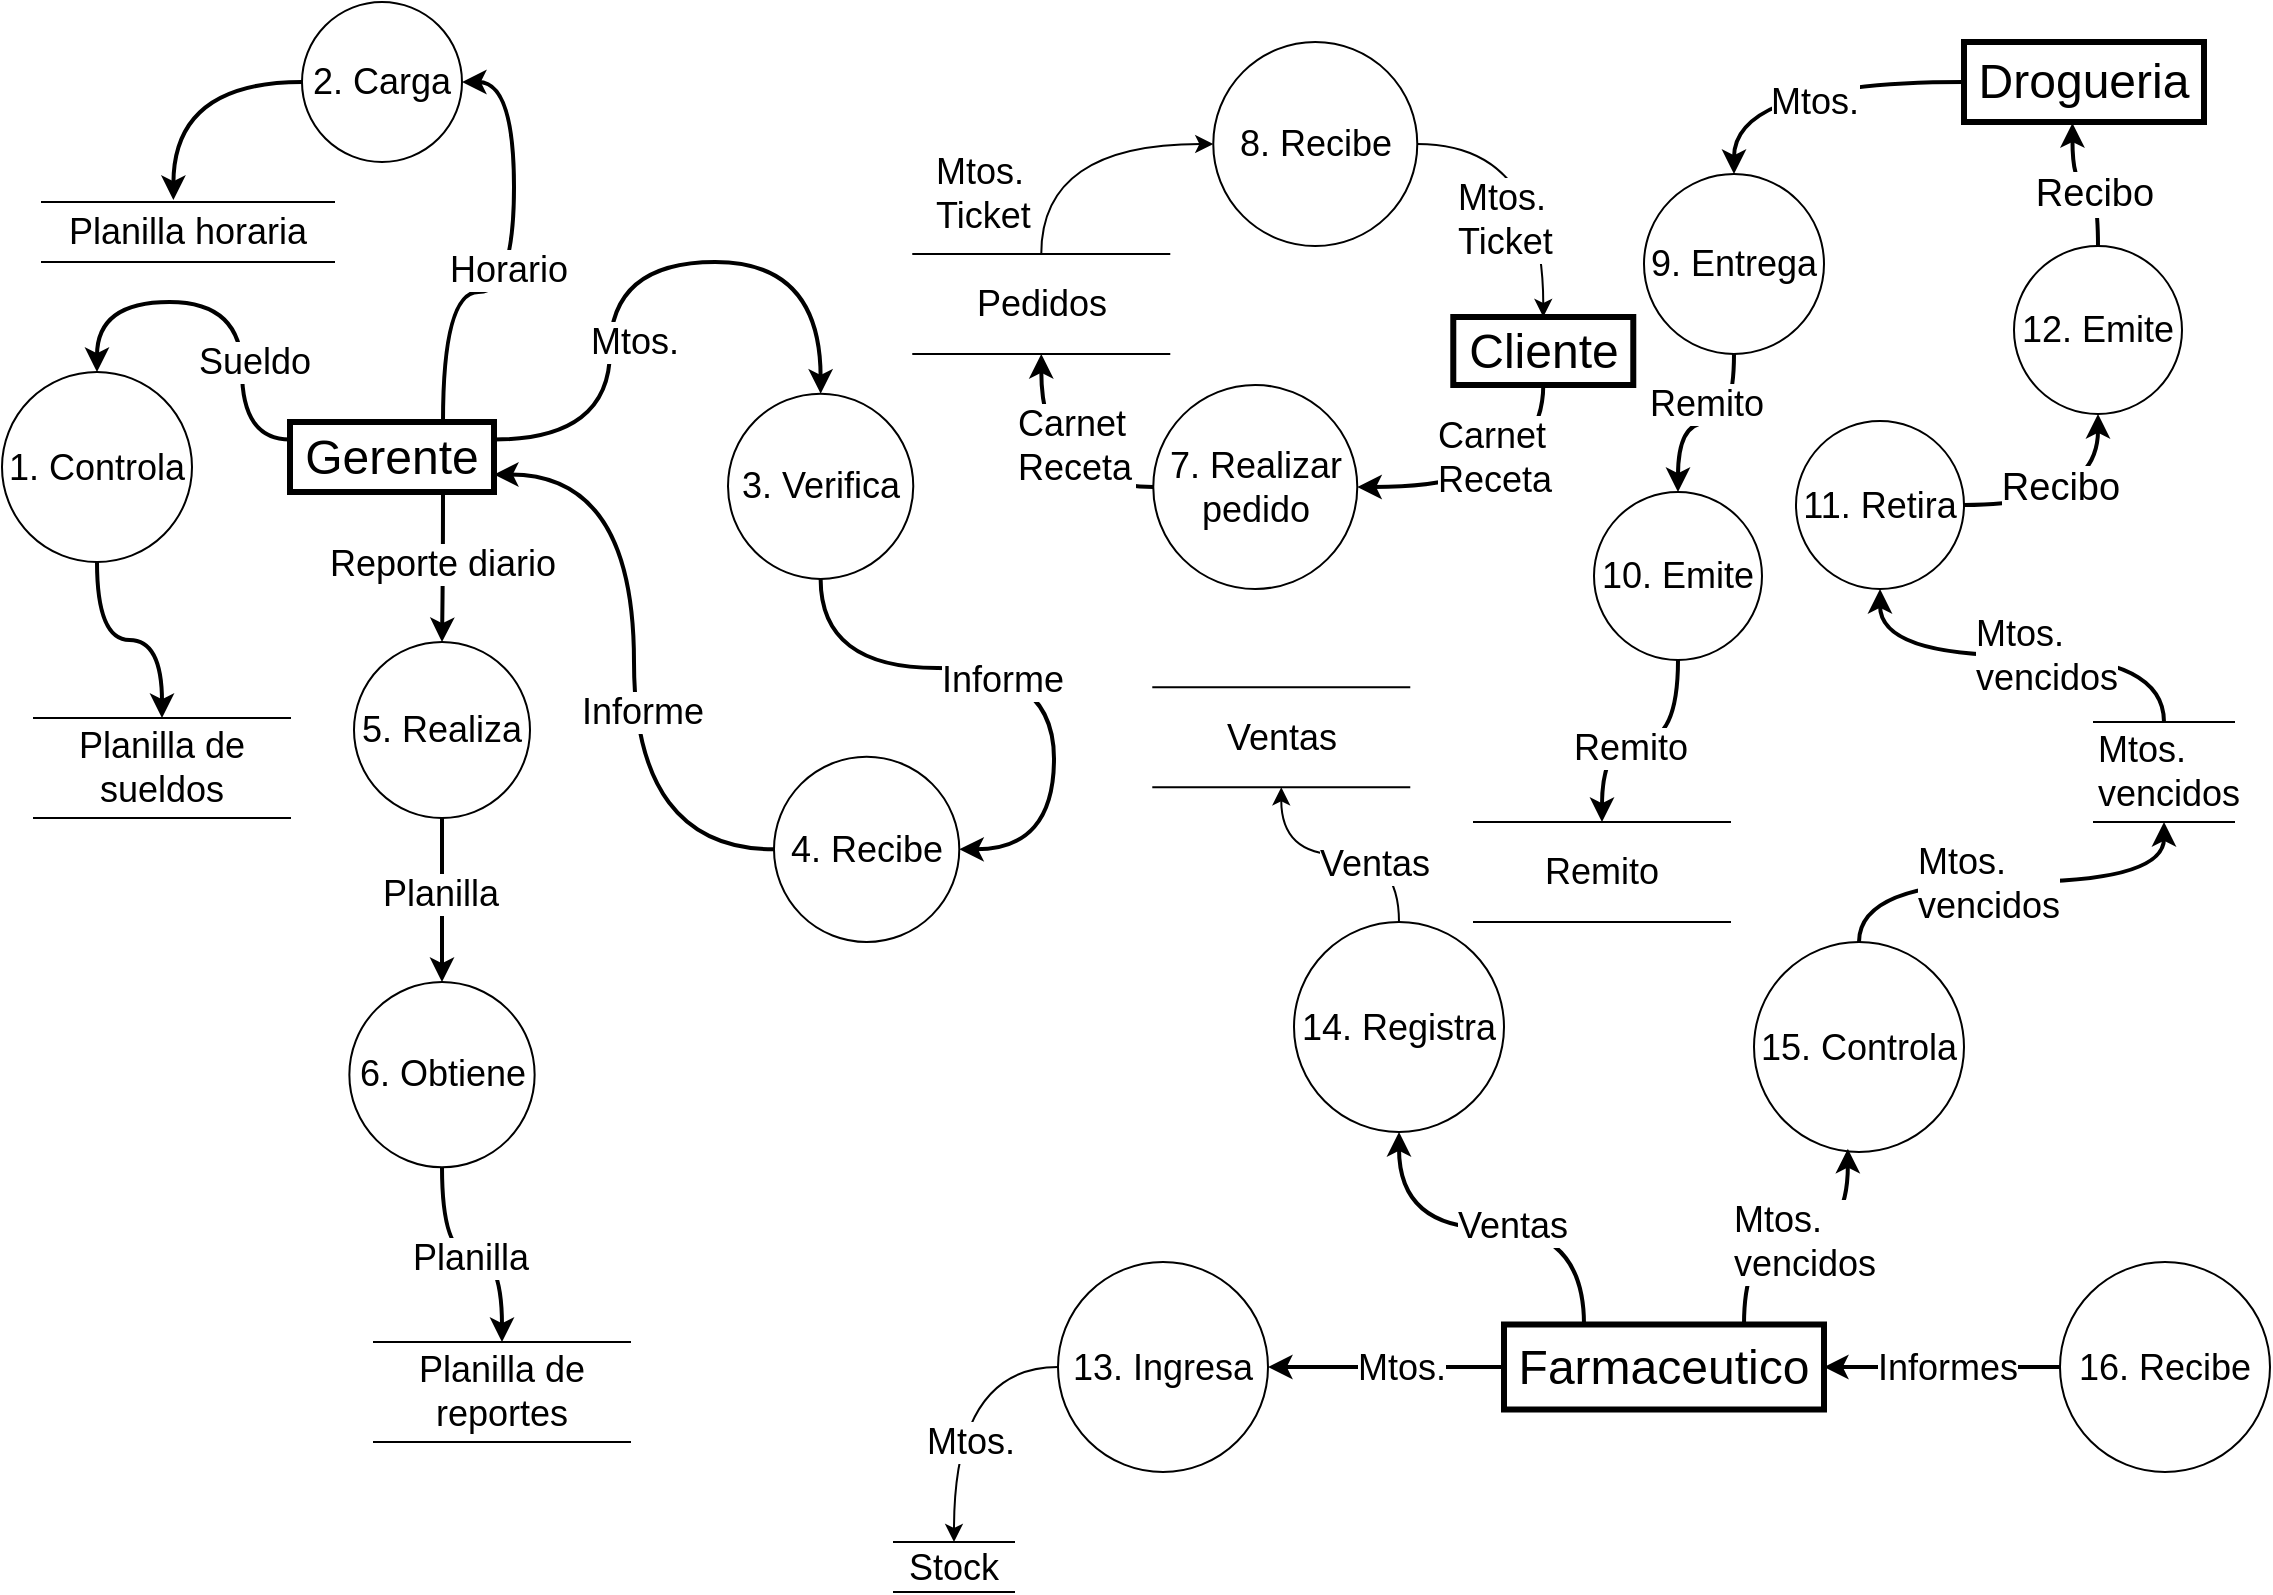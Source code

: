 <mxfile version="24.8.6" pages="2">
  <diagram id="8bPWiTlcKolvTdHzhJPU" name="DFD_Farmacia">
    <mxGraphModel dx="992" dy="538" grid="1" gridSize="10" guides="1" tooltips="1" connect="1" arrows="1" fold="1" page="1" pageScale="1" pageWidth="1169" pageHeight="827" math="0" shadow="0">
      <root>
        <mxCell id="0" />
        <mxCell id="1" parent="0" />
        <mxCell id="YV-PIig6HxP3eE1vPEk6-2" style="edgeStyle=orthogonalEdgeStyle;shape=connector;curved=1;rounded=0;orthogonalLoop=1;jettySize=auto;html=1;exitX=0;exitY=0.25;exitDx=0;exitDy=0;strokeColor=default;align=center;verticalAlign=middle;fontFamily=Helvetica;fontSize=18;fontColor=default;labelBackgroundColor=default;endArrow=classic;entryX=0.5;entryY=0;entryDx=0;entryDy=0;strokeWidth=2;" parent="1" source="YV-PIig6HxP3eE1vPEk6-7" target="YV-PIig6HxP3eE1vPEk6-4" edge="1">
          <mxGeometry relative="1" as="geometry">
            <mxPoint x="144" y="170" as="targetPoint" />
            <Array as="points">
              <mxPoint x="124" y="229" />
              <mxPoint x="124" y="160" />
              <mxPoint x="52" y="160" />
            </Array>
          </mxGeometry>
        </mxCell>
        <mxCell id="YV-PIig6HxP3eE1vPEk6-3" value="Sueldo" style="edgeLabel;html=1;align=center;verticalAlign=middle;resizable=0;points=[];fontFamily=Helvetica;fontSize=18;fontColor=default;labelBackgroundColor=default;" parent="YV-PIig6HxP3eE1vPEk6-2" connectable="0" vertex="1">
          <mxGeometry x="0.07" y="2" relative="1" as="geometry">
            <mxPoint x="20" y="28" as="offset" />
          </mxGeometry>
        </mxCell>
        <mxCell id="jEGDs_m_bVSvxmSpLyqt-13" style="edgeStyle=orthogonalEdgeStyle;rounded=0;orthogonalLoop=1;jettySize=auto;html=1;exitX=0.5;exitY=1;exitDx=0;exitDy=0;entryX=0.5;entryY=0;entryDx=0;entryDy=0;curved=1;strokeWidth=2;" edge="1" parent="1" source="YV-PIig6HxP3eE1vPEk6-4" target="jEGDs_m_bVSvxmSpLyqt-12">
          <mxGeometry relative="1" as="geometry" />
        </mxCell>
        <mxCell id="YV-PIig6HxP3eE1vPEk6-4" value="1. Controla" style="ellipse;whiteSpace=wrap;html=1;aspect=fixed;fontSize=18;" parent="1" vertex="1">
          <mxGeometry x="4" y="195" width="95" height="95" as="geometry" />
        </mxCell>
        <mxCell id="YV-PIig6HxP3eE1vPEk6-5" value="2. Carga" style="ellipse;whiteSpace=wrap;html=1;aspect=fixed;fontSize=18;" parent="1" vertex="1">
          <mxGeometry x="154" y="10" width="80" height="80" as="geometry" />
        </mxCell>
        <mxCell id="hBw-rH3-ZP1tpa6GAYZl-12" style="edgeStyle=orthogonalEdgeStyle;shape=connector;curved=1;rounded=0;orthogonalLoop=1;jettySize=auto;html=1;exitX=0.5;exitY=1;exitDx=0;exitDy=0;entryX=0.5;entryY=0;entryDx=0;entryDy=0;strokeColor=default;strokeWidth=2;align=center;verticalAlign=middle;fontFamily=Helvetica;fontSize=11;fontColor=default;labelBackgroundColor=default;endArrow=classic;" edge="1" parent="1" source="YV-PIig6HxP3eE1vPEk6-6" target="hBw-rH3-ZP1tpa6GAYZl-11">
          <mxGeometry relative="1" as="geometry" />
        </mxCell>
        <mxCell id="hBw-rH3-ZP1tpa6GAYZl-13" value="&lt;span style=&quot;font-size: 18px;&quot;&gt;Planilla&lt;/span&gt;" style="edgeLabel;html=1;align=center;verticalAlign=middle;resizable=0;points=[];strokeColor=default;fontFamily=Helvetica;fontSize=11;fontColor=default;labelBackgroundColor=default;fillColor=default;" vertex="1" connectable="0" parent="hBw-rH3-ZP1tpa6GAYZl-12">
          <mxGeometry x="-0.071" y="-1" relative="1" as="geometry">
            <mxPoint as="offset" />
          </mxGeometry>
        </mxCell>
        <mxCell id="YV-PIig6HxP3eE1vPEk6-6" value="5. Realiza" style="ellipse;whiteSpace=wrap;html=1;aspect=fixed;fontSize=18;" parent="1" vertex="1">
          <mxGeometry x="180" y="330" width="88" height="88" as="geometry" />
        </mxCell>
        <mxCell id="YV-PIig6HxP3eE1vPEk6-24" style="edgeStyle=orthogonalEdgeStyle;shape=connector;curved=1;rounded=0;orthogonalLoop=1;jettySize=auto;html=1;exitX=0.75;exitY=1;exitDx=0;exitDy=0;entryX=0.5;entryY=0;entryDx=0;entryDy=0;strokeColor=default;align=center;verticalAlign=middle;fontFamily=Helvetica;fontSize=18;fontColor=default;labelBackgroundColor=default;endArrow=classic;strokeWidth=2;" parent="1" source="YV-PIig6HxP3eE1vPEk6-7" target="YV-PIig6HxP3eE1vPEk6-6" edge="1">
          <mxGeometry relative="1" as="geometry" />
        </mxCell>
        <mxCell id="YV-PIig6HxP3eE1vPEk6-25" value="Reporte diario" style="edgeLabel;html=1;align=center;verticalAlign=middle;resizable=0;points=[];fontFamily=Helvetica;fontSize=18;fontColor=default;labelBackgroundColor=default;" parent="YV-PIig6HxP3eE1vPEk6-24" connectable="0" vertex="1">
          <mxGeometry x="0.107" y="-2" relative="1" as="geometry">
            <mxPoint x="2" y="-6" as="offset" />
          </mxGeometry>
        </mxCell>
        <mxCell id="LO8mfatd0eKCQxe92q29-1" style="edgeStyle=orthogonalEdgeStyle;shape=connector;curved=1;rounded=0;orthogonalLoop=1;jettySize=auto;html=1;exitX=0.75;exitY=0;exitDx=0;exitDy=0;entryX=1;entryY=0.5;entryDx=0;entryDy=0;strokeColor=default;align=center;verticalAlign=middle;fontFamily=Helvetica;fontSize=11;fontColor=default;labelBackgroundColor=default;endArrow=classic;strokeWidth=2;" parent="1" source="YV-PIig6HxP3eE1vPEk6-7" target="YV-PIig6HxP3eE1vPEk6-5" edge="1">
          <mxGeometry relative="1" as="geometry">
            <Array as="points">
              <mxPoint x="224" y="155" />
              <mxPoint x="260" y="155" />
              <mxPoint x="260" y="50" />
            </Array>
          </mxGeometry>
        </mxCell>
        <mxCell id="LO8mfatd0eKCQxe92q29-2" value="Horario" style="edgeLabel;html=1;align=center;verticalAlign=middle;resizable=0;points=[];fontFamily=Helvetica;fontSize=18;fontColor=default;labelBackgroundColor=default;" parent="LO8mfatd0eKCQxe92q29-1" vertex="1" connectable="0">
          <mxGeometry x="-0.031" y="3" relative="1" as="geometry">
            <mxPoint as="offset" />
          </mxGeometry>
        </mxCell>
        <mxCell id="rvfeNvbtIh3gXFCevDnU-1" style="edgeStyle=orthogonalEdgeStyle;shape=connector;curved=1;rounded=0;orthogonalLoop=1;jettySize=auto;html=1;exitX=1;exitY=0.25;exitDx=0;exitDy=0;entryX=0.5;entryY=0;entryDx=0;entryDy=0;strokeColor=default;align=center;verticalAlign=middle;fontFamily=Helvetica;fontSize=11;fontColor=default;labelBackgroundColor=default;endArrow=classic;strokeWidth=2;" parent="1" source="YV-PIig6HxP3eE1vPEk6-7" target="YV-PIig6HxP3eE1vPEk6-8" edge="1">
          <mxGeometry relative="1" as="geometry">
            <Array as="points">
              <mxPoint x="308" y="229" />
              <mxPoint x="308" y="140" />
              <mxPoint x="413" y="140" />
            </Array>
          </mxGeometry>
        </mxCell>
        <mxCell id="rvfeNvbtIh3gXFCevDnU-2" value="Mtos." style="edgeLabel;html=1;align=center;verticalAlign=middle;resizable=0;points=[];fontFamily=Helvetica;fontSize=18;fontColor=default;labelBackgroundColor=default;" parent="rvfeNvbtIh3gXFCevDnU-1" vertex="1" connectable="0">
          <mxGeometry x="-0.378" y="-1" relative="1" as="geometry">
            <mxPoint x="11" y="-8" as="offset" />
          </mxGeometry>
        </mxCell>
        <mxCell id="hBw-rH3-ZP1tpa6GAYZl-16" style="edgeStyle=orthogonalEdgeStyle;shape=connector;curved=1;rounded=0;orthogonalLoop=1;jettySize=auto;html=1;exitX=0;exitY=0.5;exitDx=0;exitDy=0;entryX=1;entryY=0.75;entryDx=0;entryDy=0;strokeColor=default;strokeWidth=2;align=center;verticalAlign=middle;fontFamily=Helvetica;fontSize=11;fontColor=default;labelBackgroundColor=default;endArrow=classic;" edge="1" parent="1" source="hBw-rH3-ZP1tpa6GAYZl-1" target="YV-PIig6HxP3eE1vPEk6-7">
          <mxGeometry relative="1" as="geometry" />
        </mxCell>
        <mxCell id="hBw-rH3-ZP1tpa6GAYZl-17" value="&lt;span style=&quot;font-size: 18px; text-align: left;&quot;&gt;Informe&lt;/span&gt;" style="edgeLabel;html=1;align=center;verticalAlign=middle;resizable=0;points=[];strokeColor=default;fontFamily=Helvetica;fontSize=11;fontColor=default;labelBackgroundColor=default;fillColor=default;" vertex="1" connectable="0" parent="hBw-rH3-ZP1tpa6GAYZl-16">
          <mxGeometry x="-0.153" y="-4" relative="1" as="geometry">
            <mxPoint as="offset" />
          </mxGeometry>
        </mxCell>
        <mxCell id="YV-PIig6HxP3eE1vPEk6-7" value="&lt;font style=&quot;font-size: 24px;&quot;&gt;Gerente&lt;/font&gt;" style="rounded=0;whiteSpace=wrap;html=1;fontSize=24;strokeWidth=3;" parent="1" vertex="1">
          <mxGeometry x="148" y="220" width="102" height="35" as="geometry" />
        </mxCell>
        <mxCell id="hBw-rH3-ZP1tpa6GAYZl-18" style="edgeStyle=orthogonalEdgeStyle;shape=connector;curved=1;rounded=0;orthogonalLoop=1;jettySize=auto;html=1;exitX=0.5;exitY=1;exitDx=0;exitDy=0;entryX=1;entryY=0.5;entryDx=0;entryDy=0;strokeColor=default;strokeWidth=2;align=center;verticalAlign=middle;fontFamily=Helvetica;fontSize=11;fontColor=default;labelBackgroundColor=default;endArrow=classic;" edge="1" parent="1" source="YV-PIig6HxP3eE1vPEk6-8" target="hBw-rH3-ZP1tpa6GAYZl-1">
          <mxGeometry relative="1" as="geometry">
            <Array as="points">
              <mxPoint x="413" y="343" />
              <mxPoint x="530" y="343" />
              <mxPoint x="530" y="434" />
            </Array>
          </mxGeometry>
        </mxCell>
        <mxCell id="hBw-rH3-ZP1tpa6GAYZl-19" value="&lt;span style=&quot;font-size: 18px; text-align: left;&quot;&gt;Informe&lt;/span&gt;" style="edgeLabel;html=1;align=center;verticalAlign=middle;resizable=0;points=[];strokeColor=default;fontFamily=Helvetica;fontSize=11;fontColor=default;labelBackgroundColor=default;fillColor=default;" vertex="1" connectable="0" parent="hBw-rH3-ZP1tpa6GAYZl-18">
          <mxGeometry x="-0.099" y="-6" relative="1" as="geometry">
            <mxPoint as="offset" />
          </mxGeometry>
        </mxCell>
        <mxCell id="YV-PIig6HxP3eE1vPEk6-8" value="3. Verifica" style="ellipse;whiteSpace=wrap;html=1;aspect=fixed;fontSize=18;" parent="1" vertex="1">
          <mxGeometry x="367" y="205.82" width="92.64" height="92.64" as="geometry" />
        </mxCell>
        <mxCell id="jEGDs_m_bVSvxmSpLyqt-34" style="edgeStyle=orthogonalEdgeStyle;shape=connector;curved=1;rounded=0;orthogonalLoop=1;jettySize=auto;html=1;exitX=0;exitY=0.5;exitDx=0;exitDy=0;entryX=1;entryY=0.5;entryDx=0;entryDy=0;strokeColor=default;align=center;verticalAlign=middle;fontFamily=Helvetica;fontSize=11;fontColor=default;labelBackgroundColor=default;endArrow=classic;strokeWidth=2;" edge="1" parent="1" source="YV-PIig6HxP3eE1vPEk6-14" target="jEGDs_m_bVSvxmSpLyqt-33">
          <mxGeometry relative="1" as="geometry" />
        </mxCell>
        <mxCell id="jEGDs_m_bVSvxmSpLyqt-35" value="Mtos." style="edgeLabel;html=1;align=left;verticalAlign=middle;resizable=0;points=[];fontFamily=Helvetica;fontSize=18;fontColor=default;labelBackgroundColor=default;" vertex="1" connectable="0" parent="jEGDs_m_bVSvxmSpLyqt-34">
          <mxGeometry x="0.12" y="-2" relative="1" as="geometry">
            <mxPoint x="-9" y="2" as="offset" />
          </mxGeometry>
        </mxCell>
        <mxCell id="jEGDs_m_bVSvxmSpLyqt-37" style="edgeStyle=orthogonalEdgeStyle;shape=connector;curved=1;rounded=0;orthogonalLoop=1;jettySize=auto;html=1;exitX=0.25;exitY=0;exitDx=0;exitDy=0;entryX=0.5;entryY=1;entryDx=0;entryDy=0;strokeColor=default;align=center;verticalAlign=middle;fontFamily=Helvetica;fontSize=11;fontColor=default;labelBackgroundColor=default;endArrow=classic;strokeWidth=2;" edge="1" parent="1" source="YV-PIig6HxP3eE1vPEk6-14" target="-HLmebLIenSybxcBl1Y0-35">
          <mxGeometry relative="1" as="geometry" />
        </mxCell>
        <mxCell id="jEGDs_m_bVSvxmSpLyqt-38" value="Ventas" style="edgeLabel;html=1;align=left;verticalAlign=middle;resizable=0;points=[];fontFamily=Helvetica;fontSize=18;fontColor=default;labelBackgroundColor=default;" vertex="1" connectable="0" parent="jEGDs_m_bVSvxmSpLyqt-37">
          <mxGeometry x="-0.041" y="-1" relative="1" as="geometry">
            <mxPoint x="-23" as="offset" />
          </mxGeometry>
        </mxCell>
        <mxCell id="YV-PIig6HxP3eE1vPEk6-14" value="&lt;font style=&quot;font-size: 24px;&quot;&gt;Farmaceutico&lt;/font&gt;" style="rounded=0;whiteSpace=wrap;html=1;fontSize=24;strokeWidth=3;" parent="1" vertex="1">
          <mxGeometry x="755" y="671.25" width="160" height="42.5" as="geometry" />
        </mxCell>
        <mxCell id="YV-PIig6HxP3eE1vPEk6-20" value="Planilla horaria" style="shape=partialRectangle;whiteSpace=wrap;html=1;left=0;right=0;fillColor=none;fontFamily=Helvetica;fontSize=18;fontColor=default;labelBackgroundColor=default;" parent="1" vertex="1">
          <mxGeometry x="24" y="110" width="146" height="30" as="geometry" />
        </mxCell>
        <mxCell id="YV-PIig6HxP3eE1vPEk6-26" value="Planilla de reportes" style="shape=partialRectangle;whiteSpace=wrap;html=1;left=0;right=0;fillColor=none;fontFamily=Helvetica;fontSize=18;fontColor=default;labelBackgroundColor=default;" parent="1" vertex="1">
          <mxGeometry x="190" y="680" width="128" height="50" as="geometry" />
        </mxCell>
        <mxCell id="hBw-rH3-ZP1tpa6GAYZl-21" style="edgeStyle=orthogonalEdgeStyle;shape=connector;curved=1;rounded=0;orthogonalLoop=1;jettySize=auto;html=1;exitX=0.5;exitY=1;exitDx=0;exitDy=0;entryX=0.5;entryY=0;entryDx=0;entryDy=0;strokeColor=default;strokeWidth=2;align=center;verticalAlign=middle;fontFamily=Helvetica;fontSize=11;fontColor=default;labelBackgroundColor=default;endArrow=classic;" edge="1" parent="1" source="YV-PIig6HxP3eE1vPEk6-49" target="hBw-rH3-ZP1tpa6GAYZl-20">
          <mxGeometry relative="1" as="geometry" />
        </mxCell>
        <mxCell id="hBw-rH3-ZP1tpa6GAYZl-22" value="Remito" style="edgeLabel;html=1;align=center;verticalAlign=middle;resizable=0;points=[];strokeColor=default;fontFamily=Helvetica;fontSize=18;fontColor=default;labelBackgroundColor=default;fillColor=default;" vertex="1" connectable="0" parent="hBw-rH3-ZP1tpa6GAYZl-21">
          <mxGeometry x="0.011" y="3" relative="1" as="geometry">
            <mxPoint y="-13" as="offset" />
          </mxGeometry>
        </mxCell>
        <mxCell id="YV-PIig6HxP3eE1vPEk6-49" value="9. Entrega" style="ellipse;whiteSpace=wrap;html=1;aspect=fixed;fontSize=18;" parent="1" vertex="1">
          <mxGeometry x="825" y="96" width="90" height="90" as="geometry" />
        </mxCell>
        <mxCell id="iHJHeXWZHTcuMEHEkPPk-4" style="edgeStyle=orthogonalEdgeStyle;shape=connector;curved=1;rounded=0;orthogonalLoop=1;jettySize=auto;html=1;exitX=0;exitY=0.5;exitDx=0;exitDy=0;entryX=0.5;entryY=0;entryDx=0;entryDy=0;strokeColor=default;align=center;verticalAlign=middle;fontFamily=Helvetica;fontSize=11;fontColor=default;labelBackgroundColor=default;endArrow=classic;strokeWidth=2;" edge="1" parent="1" source="YV-PIig6HxP3eE1vPEk6-55" target="YV-PIig6HxP3eE1vPEk6-49">
          <mxGeometry relative="1" as="geometry" />
        </mxCell>
        <mxCell id="iHJHeXWZHTcuMEHEkPPk-5" value="&lt;span style=&quot;font-size: 18px;&quot;&gt;Mtos.&lt;/span&gt;" style="edgeLabel;html=1;align=center;verticalAlign=middle;resizable=0;points=[];fontFamily=Helvetica;fontSize=11;fontColor=default;labelBackgroundColor=default;" vertex="1" connectable="0" parent="iHJHeXWZHTcuMEHEkPPk-4">
          <mxGeometry x="-0.043" y="20" relative="1" as="geometry">
            <mxPoint x="2" y="-10" as="offset" />
          </mxGeometry>
        </mxCell>
        <mxCell id="YV-PIig6HxP3eE1vPEk6-55" value="&lt;font style=&quot;font-size: 24px;&quot;&gt;Drogueria&lt;/font&gt;" style="rounded=0;whiteSpace=wrap;html=1;fontSize=24;strokeWidth=3;" parent="1" vertex="1">
          <mxGeometry x="985" y="30" width="120" height="40" as="geometry" />
        </mxCell>
        <mxCell id="IPZfX1juQCKIpQ9cICB8-6" style="edgeStyle=orthogonalEdgeStyle;shape=connector;curved=1;rounded=0;orthogonalLoop=1;jettySize=auto;html=1;exitX=0.5;exitY=0;exitDx=0;exitDy=0;entryX=0.5;entryY=1;entryDx=0;entryDy=0;strokeColor=default;align=center;verticalAlign=middle;fontFamily=Helvetica;fontSize=11;fontColor=default;labelBackgroundColor=default;endArrow=classic;" edge="1" parent="1" source="-HLmebLIenSybxcBl1Y0-35" target="IPZfX1juQCKIpQ9cICB8-5">
          <mxGeometry relative="1" as="geometry" />
        </mxCell>
        <mxCell id="IPZfX1juQCKIpQ9cICB8-7" value="&lt;span style=&quot;font-size: 18px;&quot;&gt;Ventas&lt;/span&gt;" style="edgeLabel;html=1;align=left;verticalAlign=middle;resizable=0;points=[];fontFamily=Helvetica;fontSize=11;fontColor=default;labelBackgroundColor=default;" vertex="1" connectable="0" parent="IPZfX1juQCKIpQ9cICB8-6">
          <mxGeometry x="-0.028" relative="1" as="geometry">
            <mxPoint x="-14" y="4" as="offset" />
          </mxGeometry>
        </mxCell>
        <mxCell id="-HLmebLIenSybxcBl1Y0-35" value="14. Registra" style="ellipse;whiteSpace=wrap;html=1;aspect=fixed;fontSize=18;" parent="1" vertex="1">
          <mxGeometry x="650" y="470" width="105" height="105" as="geometry" />
        </mxCell>
        <mxCell id="hBw-rH3-ZP1tpa6GAYZl-26" style="edgeStyle=orthogonalEdgeStyle;shape=connector;curved=1;rounded=0;orthogonalLoop=1;jettySize=auto;html=1;exitX=1;exitY=0.5;exitDx=0;exitDy=0;entryX=0.5;entryY=1;entryDx=0;entryDy=0;strokeColor=default;strokeWidth=2;align=center;verticalAlign=middle;fontFamily=Helvetica;fontSize=11;fontColor=default;labelBackgroundColor=default;endArrow=classic;" edge="1" parent="1" source="-HLmebLIenSybxcBl1Y0-53" target="hBw-rH3-ZP1tpa6GAYZl-25">
          <mxGeometry relative="1" as="geometry" />
        </mxCell>
        <mxCell id="hBw-rH3-ZP1tpa6GAYZl-29" value="&lt;span style=&quot;font-size: 19px; text-align: left;&quot;&gt;Recibo&lt;/span&gt;" style="edgeLabel;html=1;align=center;verticalAlign=middle;resizable=0;points=[];strokeColor=default;fontFamily=Helvetica;fontSize=11;fontColor=default;labelBackgroundColor=default;fillColor=default;" vertex="1" connectable="0" parent="hBw-rH3-ZP1tpa6GAYZl-26">
          <mxGeometry x="-0.375" y="8" relative="1" as="geometry">
            <mxPoint x="13" y="-1" as="offset" />
          </mxGeometry>
        </mxCell>
        <mxCell id="-HLmebLIenSybxcBl1Y0-53" value="11. Retira" style="ellipse;whiteSpace=wrap;html=1;aspect=fixed;fontSize=18;" parent="1" vertex="1">
          <mxGeometry x="901" y="219.5" width="84" height="84" as="geometry" />
        </mxCell>
        <mxCell id="_czeDnfp9WcagnM8m164-9" style="edgeStyle=orthogonalEdgeStyle;rounded=0;orthogonalLoop=1;jettySize=auto;html=1;exitX=0;exitY=0.5;exitDx=0;exitDy=0;entryX=0.45;entryY=-0.033;entryDx=0;entryDy=0;entryPerimeter=0;curved=1;strokeWidth=2;" parent="1" source="YV-PIig6HxP3eE1vPEk6-5" target="YV-PIig6HxP3eE1vPEk6-20" edge="1">
          <mxGeometry relative="1" as="geometry" />
        </mxCell>
        <mxCell id="jEGDs_m_bVSvxmSpLyqt-22" style="edgeStyle=orthogonalEdgeStyle;rounded=0;orthogonalLoop=1;jettySize=auto;html=1;exitX=0.5;exitY=1;exitDx=0;exitDy=0;entryX=1;entryY=0.5;entryDx=0;entryDy=0;curved=1;strokeWidth=2;" edge="1" parent="1" source="jEGDs_m_bVSvxmSpLyqt-3" target="jEGDs_m_bVSvxmSpLyqt-6">
          <mxGeometry relative="1" as="geometry" />
        </mxCell>
        <mxCell id="jEGDs_m_bVSvxmSpLyqt-23" value="Carnet&lt;div style=&quot;font-size: 18px;&quot;&gt;Receta&lt;/div&gt;" style="edgeLabel;html=1;align=left;verticalAlign=middle;resizable=0;points=[];fontSize=18;" vertex="1" connectable="0" parent="jEGDs_m_bVSvxmSpLyqt-22">
          <mxGeometry x="0.255" y="-9" relative="1" as="geometry">
            <mxPoint x="-15" y="-6" as="offset" />
          </mxGeometry>
        </mxCell>
        <mxCell id="jEGDs_m_bVSvxmSpLyqt-3" value="&lt;font style=&quot;font-size: 24px;&quot;&gt;Cliente&lt;/font&gt;" style="rounded=0;whiteSpace=wrap;html=1;fontSize=24;strokeWidth=3;" vertex="1" parent="1">
          <mxGeometry x="729.64" y="167.5" width="90" height="34" as="geometry" />
        </mxCell>
        <mxCell id="jEGDs_m_bVSvxmSpLyqt-24" style="edgeStyle=orthogonalEdgeStyle;rounded=0;orthogonalLoop=1;jettySize=auto;html=1;exitX=0;exitY=0.5;exitDx=0;exitDy=0;entryX=0.5;entryY=1;entryDx=0;entryDy=0;curved=1;strokeWidth=2;" edge="1" parent="1" source="jEGDs_m_bVSvxmSpLyqt-6" target="jEGDs_m_bVSvxmSpLyqt-17">
          <mxGeometry relative="1" as="geometry" />
        </mxCell>
        <mxCell id="jEGDs_m_bVSvxmSpLyqt-25" value="&lt;span style=&quot;font-size: 18px;&quot;&gt;Carnet&amp;nbsp;&lt;/span&gt;&lt;div style=&quot;font-size: 18px;&quot;&gt;Receta&lt;/div&gt;" style="edgeLabel;html=1;align=left;verticalAlign=middle;resizable=0;points=[];fontFamily=Helvetica;fontSize=11;fontColor=default;labelBackgroundColor=default;" vertex="1" connectable="0" parent="jEGDs_m_bVSvxmSpLyqt-24">
          <mxGeometry x="0.252" y="-10" relative="1" as="geometry">
            <mxPoint x="-24" as="offset" />
          </mxGeometry>
        </mxCell>
        <mxCell id="jEGDs_m_bVSvxmSpLyqt-6" value="7. Realizar pedido" style="ellipse;whiteSpace=wrap;html=1;aspect=fixed;fontSize=18;" vertex="1" parent="1">
          <mxGeometry x="579.64" y="201.5" width="102" height="102" as="geometry" />
        </mxCell>
        <mxCell id="jEGDs_m_bVSvxmSpLyqt-9" style="edgeStyle=orthogonalEdgeStyle;rounded=0;orthogonalLoop=1;jettySize=auto;html=1;exitX=1;exitY=0.5;exitDx=0;exitDy=0;entryX=0.5;entryY=0;entryDx=0;entryDy=0;curved=1;" edge="1" parent="1" source="jEGDs_m_bVSvxmSpLyqt-7" target="jEGDs_m_bVSvxmSpLyqt-3">
          <mxGeometry relative="1" as="geometry" />
        </mxCell>
        <mxCell id="jEGDs_m_bVSvxmSpLyqt-15" value="Mtos.&lt;div&gt;Ticket&lt;/div&gt;" style="edgeLabel;html=1;align=left;verticalAlign=middle;resizable=0;points=[];fontSize=18;" vertex="1" connectable="0" parent="jEGDs_m_bVSvxmSpLyqt-9">
          <mxGeometry x="0.347" y="-36" relative="1" as="geometry">
            <mxPoint x="-9" as="offset" />
          </mxGeometry>
        </mxCell>
        <mxCell id="jEGDs_m_bVSvxmSpLyqt-7" value="8. Recibe" style="ellipse;whiteSpace=wrap;html=1;aspect=fixed;fontSize=18;" vertex="1" parent="1">
          <mxGeometry x="609.64" y="30" width="102" height="102" as="geometry" />
        </mxCell>
        <mxCell id="jEGDs_m_bVSvxmSpLyqt-12" value="Planilla de sueldos" style="shape=partialRectangle;whiteSpace=wrap;html=1;left=0;right=0;fillColor=none;fontFamily=Helvetica;fontSize=18;fontColor=default;labelBackgroundColor=default;" vertex="1" parent="1">
          <mxGeometry x="20" y="368" width="128" height="50" as="geometry" />
        </mxCell>
        <mxCell id="jEGDs_m_bVSvxmSpLyqt-19" style="edgeStyle=orthogonalEdgeStyle;rounded=0;orthogonalLoop=1;jettySize=auto;html=1;exitX=0.5;exitY=0;exitDx=0;exitDy=0;entryX=0;entryY=0.5;entryDx=0;entryDy=0;curved=1;" edge="1" parent="1" source="jEGDs_m_bVSvxmSpLyqt-17" target="jEGDs_m_bVSvxmSpLyqt-7">
          <mxGeometry relative="1" as="geometry" />
        </mxCell>
        <mxCell id="jEGDs_m_bVSvxmSpLyqt-21" value="Mtos.&lt;div style=&quot;font-size: 18px;&quot;&gt;Ticket&lt;/div&gt;" style="edgeLabel;html=1;align=left;verticalAlign=middle;resizable=0;points=[];fontSize=18;" vertex="1" connectable="0" parent="jEGDs_m_bVSvxmSpLyqt-19">
          <mxGeometry x="-0.054" y="-1" relative="1" as="geometry">
            <mxPoint x="-66" y="24" as="offset" />
          </mxGeometry>
        </mxCell>
        <mxCell id="jEGDs_m_bVSvxmSpLyqt-17" value="Pedidos" style="shape=partialRectangle;whiteSpace=wrap;html=1;left=0;right=0;fillColor=none;fontFamily=Helvetica;fontSize=18;fontColor=default;labelBackgroundColor=default;" vertex="1" parent="1">
          <mxGeometry x="459.64" y="136" width="128" height="50" as="geometry" />
        </mxCell>
        <mxCell id="jEGDs_m_bVSvxmSpLyqt-26" value="Remito" style="shape=partialRectangle;whiteSpace=wrap;html=1;left=0;right=0;fontFamily=Helvetica;fontSize=18;labelBackgroundColor=default;" vertex="1" parent="1">
          <mxGeometry x="740" y="420" width="128" height="50" as="geometry" />
        </mxCell>
        <mxCell id="IPZfX1juQCKIpQ9cICB8-1" style="edgeStyle=orthogonalEdgeStyle;shape=connector;curved=1;rounded=0;orthogonalLoop=1;jettySize=auto;html=1;exitX=0;exitY=0.5;exitDx=0;exitDy=0;entryX=1;entryY=0.5;entryDx=0;entryDy=0;strokeColor=default;align=center;verticalAlign=middle;fontFamily=Helvetica;fontSize=11;fontColor=default;labelBackgroundColor=default;endArrow=classic;strokeWidth=2;" edge="1" parent="1" source="jEGDs_m_bVSvxmSpLyqt-31" target="YV-PIig6HxP3eE1vPEk6-14">
          <mxGeometry relative="1" as="geometry" />
        </mxCell>
        <mxCell id="IPZfX1juQCKIpQ9cICB8-2" value="Informes" style="edgeLabel;html=1;align=left;verticalAlign=middle;resizable=0;points=[];fontFamily=Helvetica;fontSize=18;fontColor=default;labelBackgroundColor=default;" vertex="1" connectable="0" parent="IPZfX1juQCKIpQ9cICB8-1">
          <mxGeometry x="0.087" y="-1" relative="1" as="geometry">
            <mxPoint x="-29" y="1" as="offset" />
          </mxGeometry>
        </mxCell>
        <mxCell id="jEGDs_m_bVSvxmSpLyqt-31" value="16. Recibe" style="ellipse;whiteSpace=wrap;html=1;aspect=fixed;fontSize=18;" vertex="1" parent="1">
          <mxGeometry x="1033" y="640" width="105" height="105" as="geometry" />
        </mxCell>
        <mxCell id="iHJHeXWZHTcuMEHEkPPk-2" style="edgeStyle=orthogonalEdgeStyle;shape=connector;curved=1;rounded=0;orthogonalLoop=1;jettySize=auto;html=1;exitX=0.5;exitY=0;exitDx=0;exitDy=0;entryX=0.5;entryY=1;entryDx=0;entryDy=0;strokeColor=default;align=center;verticalAlign=middle;fontFamily=Helvetica;fontSize=11;fontColor=default;labelBackgroundColor=default;endArrow=classic;strokeWidth=2;" edge="1" parent="1" source="jEGDs_m_bVSvxmSpLyqt-32" target="iHJHeXWZHTcuMEHEkPPk-1">
          <mxGeometry relative="1" as="geometry" />
        </mxCell>
        <mxCell id="iHJHeXWZHTcuMEHEkPPk-3" value="&lt;span style=&quot;font-size: 18px;&quot;&gt;Mtos.&amp;nbsp;&lt;/span&gt;&lt;div style=&quot;font-size: 18px;&quot;&gt;vencidos&lt;/div&gt;" style="edgeLabel;html=1;align=left;verticalAlign=middle;resizable=0;points=[];fontFamily=Helvetica;fontSize=11;fontColor=default;labelBackgroundColor=default;" vertex="1" connectable="0" parent="iHJHeXWZHTcuMEHEkPPk-2">
          <mxGeometry x="-0.57" y="-1" relative="1" as="geometry">
            <mxPoint x="12" as="offset" />
          </mxGeometry>
        </mxCell>
        <mxCell id="jEGDs_m_bVSvxmSpLyqt-32" value="15. Controla" style="ellipse;whiteSpace=wrap;html=1;aspect=fixed;fontSize=18;" vertex="1" parent="1">
          <mxGeometry x="880" y="480" width="105" height="105" as="geometry" />
        </mxCell>
        <mxCell id="IPZfX1juQCKIpQ9cICB8-4" style="edgeStyle=orthogonalEdgeStyle;shape=connector;curved=1;rounded=0;orthogonalLoop=1;jettySize=auto;html=1;exitX=0;exitY=0.5;exitDx=0;exitDy=0;entryX=0.5;entryY=0;entryDx=0;entryDy=0;strokeColor=default;align=center;verticalAlign=middle;fontFamily=Helvetica;fontSize=11;fontColor=default;labelBackgroundColor=default;endArrow=classic;" edge="1" parent="1" source="jEGDs_m_bVSvxmSpLyqt-33" target="IPZfX1juQCKIpQ9cICB8-3">
          <mxGeometry relative="1" as="geometry" />
        </mxCell>
        <mxCell id="IPZfX1juQCKIpQ9cICB8-8" value="&lt;span style=&quot;color: rgba(0, 0, 0, 0); font-family: monospace; font-size: 0px; text-align: start; background-color: rgb(251, 251, 251);&quot;&gt;%3CmxGraphModel%3E%3Croot%3E%3CmxCell%20id%3D%220%22%2F%3E%3CmxCell%20id%3D%221%22%20parent%3D%220%22%2F%3E%3CmxCell%20id%3D%222%22%20value%3D%22Mtos.%22%20style%3D%22edgeLabel%3Bhtml%3D1%3Balign%3Dleft%3BverticalAlign%3Dmiddle%3Bresizable%3D0%3Bpoints%3D%5B%5D%3BfontFamily%3DHelvetica%3BfontSize%3D18%3BfontColor%3Ddefault%3BlabelBackgroundColor%3Ddefault%3B%22%20vertex%3D%221%22%20connectable%3D%220%22%20parent%3D%221%22%3E%3CmxGeometry%20x%3D%22680.074%22%20y%3D%22692.5%22%20as%3D%22geometry%22%2F%3E%3C%2FmxCell%3E%3C%2Froot%3E%3C%2FmxGraphModel%3E&lt;/span&gt;" style="edgeLabel;html=1;align=center;verticalAlign=middle;resizable=0;points=[];fontFamily=Helvetica;fontSize=11;fontColor=default;labelBackgroundColor=default;" vertex="1" connectable="0" parent="IPZfX1juQCKIpQ9cICB8-4">
          <mxGeometry x="0.207" y="9" relative="1" as="geometry">
            <mxPoint as="offset" />
          </mxGeometry>
        </mxCell>
        <mxCell id="IPZfX1juQCKIpQ9cICB8-9" value="&lt;span style=&quot;font-size: 18px; text-align: left;&quot;&gt;Mtos.&lt;/span&gt;" style="edgeLabel;html=1;align=center;verticalAlign=middle;resizable=0;points=[];fontFamily=Helvetica;fontSize=11;fontColor=default;labelBackgroundColor=default;" vertex="1" connectable="0" parent="IPZfX1juQCKIpQ9cICB8-4">
          <mxGeometry x="0.282" y="8" relative="1" as="geometry">
            <mxPoint as="offset" />
          </mxGeometry>
        </mxCell>
        <mxCell id="jEGDs_m_bVSvxmSpLyqt-33" value="13. Ingresa" style="ellipse;whiteSpace=wrap;html=1;aspect=fixed;fontSize=18;" vertex="1" parent="1">
          <mxGeometry x="532" y="640" width="105" height="105" as="geometry" />
        </mxCell>
        <mxCell id="jEGDs_m_bVSvxmSpLyqt-39" style="edgeStyle=orthogonalEdgeStyle;shape=connector;curved=1;rounded=0;orthogonalLoop=1;jettySize=auto;html=1;exitX=0.75;exitY=0;exitDx=0;exitDy=0;entryX=0.447;entryY=0.985;entryDx=0;entryDy=0;entryPerimeter=0;strokeColor=default;align=center;verticalAlign=middle;fontFamily=Helvetica;fontSize=11;fontColor=default;labelBackgroundColor=default;endArrow=classic;strokeWidth=2;" edge="1" parent="1" source="YV-PIig6HxP3eE1vPEk6-14" target="jEGDs_m_bVSvxmSpLyqt-32">
          <mxGeometry relative="1" as="geometry" />
        </mxCell>
        <mxCell id="jEGDs_m_bVSvxmSpLyqt-40" value="Mtos.&amp;nbsp;&lt;div style=&quot;font-size: 18px;&quot;&gt;vencidos&lt;/div&gt;" style="edgeLabel;html=1;align=left;verticalAlign=middle;resizable=0;points=[];fontFamily=Helvetica;fontSize=18;fontColor=default;labelBackgroundColor=default;" vertex="1" connectable="0" parent="jEGDs_m_bVSvxmSpLyqt-39">
          <mxGeometry x="-0.008" y="2" relative="1" as="geometry">
            <mxPoint x="-33" y="4" as="offset" />
          </mxGeometry>
        </mxCell>
        <mxCell id="IPZfX1juQCKIpQ9cICB8-3" value="Stock" style="shape=partialRectangle;whiteSpace=wrap;html=1;left=0;right=0;fillColor=none;fontFamily=Helvetica;fontSize=18;fontColor=default;labelBackgroundColor=default;" vertex="1" parent="1">
          <mxGeometry x="450" y="780" width="60" height="25" as="geometry" />
        </mxCell>
        <mxCell id="IPZfX1juQCKIpQ9cICB8-5" value="Ventas" style="shape=partialRectangle;whiteSpace=wrap;html=1;left=0;right=0;fontFamily=Helvetica;fontSize=18;labelBackgroundColor=default;" vertex="1" parent="1">
          <mxGeometry x="579.64" y="352.65" width="128" height="50" as="geometry" />
        </mxCell>
        <mxCell id="iHJHeXWZHTcuMEHEkPPk-6" style="edgeStyle=orthogonalEdgeStyle;shape=connector;curved=1;rounded=0;orthogonalLoop=1;jettySize=auto;html=1;exitX=0.5;exitY=0;exitDx=0;exitDy=0;entryX=0.5;entryY=1;entryDx=0;entryDy=0;strokeColor=default;strokeWidth=2;align=center;verticalAlign=middle;fontFamily=Helvetica;fontSize=11;fontColor=default;labelBackgroundColor=default;endArrow=classic;" edge="1" parent="1" source="iHJHeXWZHTcuMEHEkPPk-1" target="-HLmebLIenSybxcBl1Y0-53">
          <mxGeometry relative="1" as="geometry" />
        </mxCell>
        <mxCell id="iHJHeXWZHTcuMEHEkPPk-9" value="&lt;span style=&quot;font-size: 18px;&quot;&gt;Mtos.&amp;nbsp;&lt;/span&gt;&lt;div style=&quot;font-size: 18px;&quot;&gt;vencidos&lt;/div&gt;" style="edgeLabel;html=1;align=left;verticalAlign=middle;resizable=0;points=[];fontFamily=Helvetica;fontSize=11;fontColor=default;labelBackgroundColor=default;" vertex="1" connectable="0" parent="iHJHeXWZHTcuMEHEkPPk-6">
          <mxGeometry x="-0.092" y="-2" relative="1" as="geometry">
            <mxPoint x="-35" y="2" as="offset" />
          </mxGeometry>
        </mxCell>
        <mxCell id="iHJHeXWZHTcuMEHEkPPk-1" value="Mtos.&amp;nbsp;&lt;div&gt;vencidos&lt;/div&gt;" style="shape=partialRectangle;whiteSpace=wrap;html=1;left=0;right=0;fontFamily=Helvetica;fontSize=18;labelBackgroundColor=default;align=left;" vertex="1" parent="1">
          <mxGeometry x="1050" y="370" width="70" height="50" as="geometry" />
        </mxCell>
        <mxCell id="hBw-rH3-ZP1tpa6GAYZl-1" value="4. Recibe" style="ellipse;whiteSpace=wrap;html=1;aspect=fixed;fontSize=18;" vertex="1" parent="1">
          <mxGeometry x="390" y="387.36" width="92.64" height="92.64" as="geometry" />
        </mxCell>
        <mxCell id="hBw-rH3-ZP1tpa6GAYZl-14" style="edgeStyle=orthogonalEdgeStyle;shape=connector;curved=1;rounded=0;orthogonalLoop=1;jettySize=auto;html=1;exitX=0.5;exitY=1;exitDx=0;exitDy=0;entryX=0.5;entryY=0;entryDx=0;entryDy=0;strokeColor=default;strokeWidth=2;align=center;verticalAlign=middle;fontFamily=Helvetica;fontSize=11;fontColor=default;labelBackgroundColor=default;endArrow=classic;" edge="1" parent="1" source="hBw-rH3-ZP1tpa6GAYZl-11" target="YV-PIig6HxP3eE1vPEk6-26">
          <mxGeometry relative="1" as="geometry" />
        </mxCell>
        <mxCell id="hBw-rH3-ZP1tpa6GAYZl-15" value="&lt;span style=&quot;font-size: 18px;&quot;&gt;Planilla&lt;/span&gt;" style="edgeLabel;html=1;align=center;verticalAlign=middle;resizable=0;points=[];strokeColor=default;fontFamily=Helvetica;fontSize=11;fontColor=default;labelBackgroundColor=default;fillColor=default;" vertex="1" connectable="0" parent="hBw-rH3-ZP1tpa6GAYZl-14">
          <mxGeometry x="-0.018" y="-1" relative="1" as="geometry">
            <mxPoint as="offset" />
          </mxGeometry>
        </mxCell>
        <mxCell id="hBw-rH3-ZP1tpa6GAYZl-11" value="6. Obtiene" style="ellipse;whiteSpace=wrap;html=1;aspect=fixed;fontSize=18;" vertex="1" parent="1">
          <mxGeometry x="177.68" y="500" width="92.64" height="92.64" as="geometry" />
        </mxCell>
        <mxCell id="hBw-rH3-ZP1tpa6GAYZl-23" style="edgeStyle=orthogonalEdgeStyle;shape=connector;curved=1;rounded=0;orthogonalLoop=1;jettySize=auto;html=1;exitX=0.5;exitY=1;exitDx=0;exitDy=0;entryX=0.5;entryY=0;entryDx=0;entryDy=0;strokeColor=default;strokeWidth=2;align=center;verticalAlign=middle;fontFamily=Helvetica;fontSize=11;fontColor=default;labelBackgroundColor=default;endArrow=classic;" edge="1" parent="1" source="hBw-rH3-ZP1tpa6GAYZl-20" target="jEGDs_m_bVSvxmSpLyqt-26">
          <mxGeometry relative="1" as="geometry" />
        </mxCell>
        <mxCell id="hBw-rH3-ZP1tpa6GAYZl-24" value="&lt;span style=&quot;font-size: 18px;&quot;&gt;Remito&lt;/span&gt;" style="edgeLabel;html=1;align=center;verticalAlign=middle;resizable=0;points=[];strokeColor=default;fontFamily=Helvetica;fontSize=11;fontColor=default;labelBackgroundColor=default;fillColor=default;" vertex="1" connectable="0" parent="hBw-rH3-ZP1tpa6GAYZl-23">
          <mxGeometry x="0.08" y="3" relative="1" as="geometry">
            <mxPoint as="offset" />
          </mxGeometry>
        </mxCell>
        <mxCell id="hBw-rH3-ZP1tpa6GAYZl-20" value="10. Emite" style="ellipse;whiteSpace=wrap;html=1;aspect=fixed;fontSize=18;" vertex="1" parent="1">
          <mxGeometry x="800" y="255" width="84" height="84" as="geometry" />
        </mxCell>
        <mxCell id="hBw-rH3-ZP1tpa6GAYZl-25" value="12. Emite" style="ellipse;whiteSpace=wrap;html=1;aspect=fixed;fontSize=18;" vertex="1" parent="1">
          <mxGeometry x="1010" y="132" width="84" height="84" as="geometry" />
        </mxCell>
        <mxCell id="hBw-rH3-ZP1tpa6GAYZl-27" style="edgeStyle=orthogonalEdgeStyle;shape=connector;curved=1;rounded=0;orthogonalLoop=1;jettySize=auto;html=1;exitX=0.5;exitY=0;exitDx=0;exitDy=0;entryX=0.452;entryY=1.014;entryDx=0;entryDy=0;entryPerimeter=0;strokeColor=default;strokeWidth=2;align=center;verticalAlign=middle;fontFamily=Helvetica;fontSize=11;fontColor=default;labelBackgroundColor=default;endArrow=classic;" edge="1" parent="1" source="hBw-rH3-ZP1tpa6GAYZl-25" target="YV-PIig6HxP3eE1vPEk6-55">
          <mxGeometry relative="1" as="geometry" />
        </mxCell>
        <mxCell id="hBw-rH3-ZP1tpa6GAYZl-28" value="&lt;span style=&quot;font-size: 19px; text-align: left;&quot;&gt;Recibo&lt;/span&gt;" style="edgeLabel;html=1;align=center;verticalAlign=middle;resizable=0;points=[];strokeColor=default;fontFamily=Helvetica;fontSize=11;fontColor=default;labelBackgroundColor=default;fillColor=default;" vertex="1" connectable="0" parent="hBw-rH3-ZP1tpa6GAYZl-27">
          <mxGeometry x="-0.299" y="2" relative="1" as="geometry">
            <mxPoint as="offset" />
          </mxGeometry>
        </mxCell>
      </root>
    </mxGraphModel>
  </diagram>
  <diagram id="hfL9VkpcNAfhfD8cQorw" name="DER_Farmacia">
    <mxGraphModel dx="1303" dy="706" grid="1" gridSize="10" guides="1" tooltips="1" connect="1" arrows="1" fold="1" page="1" pageScale="1" pageWidth="827" pageHeight="1169" math="0" shadow="0">
      <root>
        <mxCell id="0" />
        <mxCell id="1" parent="0" />
        <mxCell id="d__77BIjv8BIxXyRGoV--1" style="edgeStyle=orthogonalEdgeStyle;shape=connector;curved=1;rounded=0;orthogonalLoop=1;jettySize=auto;html=1;exitX=0.5;exitY=1;exitDx=0;exitDy=0;entryX=0.5;entryY=0;entryDx=0;entryDy=0;strokeColor=default;strokeWidth=2;align=center;verticalAlign=middle;fontFamily=Helvetica;fontSize=12;fontColor=default;labelBackgroundColor=default;endArrow=classic;" parent="1" source="zKrqzVpvnBBqY-nF42Q9-15" target="uQWyk7mKVvRFVSpA66os-4" edge="1">
          <mxGeometry relative="1" as="geometry" />
        </mxCell>
        <mxCell id="zKrqzVpvnBBqY-nF42Q9-23" value="Mtos.&amp;nbsp;vencidos" style="rounded=0;whiteSpace=wrap;html=1;strokeWidth=2;fontSize=12;" parent="1" vertex="1">
          <mxGeometry x="420" y="382.5" width="85" height="15" as="geometry" />
        </mxCell>
        <mxCell id="uQWyk7mKVvRFVSpA66os-4" value="Factura" style="rounded=0;whiteSpace=wrap;html=1;strokeWidth=2;fontSize=12;" parent="1" vertex="1">
          <mxGeometry x="232.5" y="510" width="55" height="20" as="geometry" />
        </mxCell>
        <mxCell id="X5R0ymO6Hlq577S1Xbkf-3" style="edgeStyle=orthogonalEdgeStyle;rounded=0;orthogonalLoop=1;jettySize=auto;html=1;exitX=1;exitY=0.5;exitDx=0;exitDy=0;entryX=0;entryY=0.5;entryDx=0;entryDy=0;strokeWidth=2;fontSize=12;" parent="1" source="PA_TCz9xRh9xSV_oXa-k-1" target="PA_TCz9xRh9xSV_oXa-k-2" edge="1">
          <mxGeometry relative="1" as="geometry" />
        </mxCell>
        <mxCell id="PKkPOk1d82J491KUQw9T-4" style="edgeStyle=orthogonalEdgeStyle;shape=connector;curved=1;rounded=0;orthogonalLoop=1;jettySize=auto;html=1;exitX=0.5;exitY=1;exitDx=0;exitDy=0;entryX=0.5;entryY=0;entryDx=0;entryDy=0;strokeColor=default;strokeWidth=2;align=center;verticalAlign=middle;fontFamily=Helvetica;fontSize=12;fontColor=default;labelBackgroundColor=default;endArrow=classic;" parent="1" source="PA_TCz9xRh9xSV_oXa-k-1" target="PA_TCz9xRh9xSV_oXa-k-31" edge="1">
          <mxGeometry relative="1" as="geometry" />
        </mxCell>
        <mxCell id="PA_TCz9xRh9xSV_oXa-k-1" value="Cliente" style="rounded=0;whiteSpace=wrap;html=1;strokeWidth=2;fontSize=12;" parent="1" vertex="1">
          <mxGeometry x="70" y="90" width="40" height="20" as="geometry" />
        </mxCell>
        <mxCell id="PA_TCz9xRh9xSV_oXa-k-2" value="Mtos." style="rounded=0;whiteSpace=wrap;html=1;strokeWidth=2;fontSize=12;" parent="1" vertex="1">
          <mxGeometry x="235" y="85" width="50" height="30" as="geometry" />
        </mxCell>
        <mxCell id="X5R0ymO6Hlq577S1Xbkf-2" style="edgeStyle=orthogonalEdgeStyle;rounded=0;orthogonalLoop=1;jettySize=auto;html=1;exitX=0;exitY=0.5;exitDx=0;exitDy=0;entryX=1;entryY=0.5;entryDx=0;entryDy=0;strokeWidth=2;fontSize=12;" parent="1" source="PA_TCz9xRh9xSV_oXa-k-6" target="PA_TCz9xRh9xSV_oXa-k-2" edge="1">
          <mxGeometry relative="1" as="geometry" />
        </mxCell>
        <mxCell id="0e7AT-SrKYWRNnSxlxiz-30" style="edgeStyle=orthogonalEdgeStyle;shape=connector;rounded=0;orthogonalLoop=1;jettySize=auto;html=1;exitX=0;exitY=0.5;exitDx=0;exitDy=0;entryX=1;entryY=0.5;entryDx=0;entryDy=0;strokeColor=default;strokeWidth=2;align=center;verticalAlign=middle;fontFamily=Helvetica;fontSize=10;fontColor=default;labelBackgroundColor=default;endArrow=classic;endFill=1;" edge="1" parent="1" source="PA_TCz9xRh9xSV_oXa-k-3" target="PA_TCz9xRh9xSV_oXa-k-6">
          <mxGeometry relative="1" as="geometry" />
        </mxCell>
        <mxCell id="PA_TCz9xRh9xSV_oXa-k-3" value="&lt;font style=&quot;font-size: 12px;&quot;&gt;Farmacéutico&lt;/font&gt;" style="rounded=0;whiteSpace=wrap;html=1;strokeWidth=2;fontSize=12;" parent="1" vertex="1">
          <mxGeometry x="447.5" y="91.25" width="80" height="16.25" as="geometry" />
        </mxCell>
        <mxCell id="PA_TCz9xRh9xSV_oXa-k-36" style="edgeStyle=orthogonalEdgeStyle;rounded=0;orthogonalLoop=1;jettySize=auto;html=1;exitX=0;exitY=0.5;exitDx=0;exitDy=0;entryX=1;entryY=0.5;entryDx=0;entryDy=0;strokeWidth=2;fontSize=12;" parent="1" source="PA_TCz9xRh9xSV_oXa-k-4" target="PA_TCz9xRh9xSV_oXa-k-3" edge="1">
          <mxGeometry relative="1" as="geometry" />
        </mxCell>
        <mxCell id="PA_TCz9xRh9xSV_oXa-k-4" value="&lt;font style=&quot;font-size: 12px;&quot;&gt;Gerente&lt;/font&gt;" style="rounded=0;whiteSpace=wrap;html=1;strokeWidth=2;fontSize=12;" parent="1" vertex="1">
          <mxGeometry x="672.5" y="91.25" width="50" height="15" as="geometry" />
        </mxCell>
        <mxCell id="PA_TCz9xRh9xSV_oXa-k-5" value="Compra" style="rhombus;whiteSpace=wrap;html=1;strokeWidth=2;fontSize=12;" parent="1" vertex="1">
          <mxGeometry x="152.5" y="82.51" width="60" height="35" as="geometry" />
        </mxCell>
        <mxCell id="PA_TCz9xRh9xSV_oXa-k-7" value="&lt;font style=&quot;font-size: 12px;&quot;&gt;Controla&lt;/font&gt;" style="rhombus;whiteSpace=wrap;html=1;strokeWidth=2;fontSize=12;" parent="1" vertex="1">
          <mxGeometry x="557.5" y="82.5" width="70" height="32.5" as="geometry" />
        </mxCell>
        <mxCell id="zKrqzVpvnBBqY-nF42Q9-26" style="edgeStyle=orthogonalEdgeStyle;rounded=0;orthogonalLoop=1;jettySize=auto;html=1;exitX=1;exitY=0.5;exitDx=0;exitDy=0;entryX=0;entryY=0.5;entryDx=0;entryDy=0;strokeWidth=2;fontSize=12;" parent="1" source="zKrqzVpvnBBqY-nF42Q9-24" target="zKrqzVpvnBBqY-nF42Q9-23" edge="1">
          <mxGeometry relative="1" as="geometry" />
        </mxCell>
        <mxCell id="jYtnLY6wCE0lxXZNdrm9-3" style="edgeStyle=orthogonalEdgeStyle;shape=connector;rounded=0;orthogonalLoop=1;jettySize=auto;html=1;exitX=0.5;exitY=0;exitDx=0;exitDy=0;entryX=0.5;entryY=1;entryDx=0;entryDy=0;strokeColor=default;strokeWidth=2;align=center;verticalAlign=middle;fontFamily=Helvetica;fontSize=12;fontColor=default;labelBackgroundColor=default;endArrow=classic;" parent="1" source="PA_TCz9xRh9xSV_oXa-k-8" target="PA_TCz9xRh9xSV_oXa-k-25" edge="1">
          <mxGeometry relative="1" as="geometry" />
        </mxCell>
        <mxCell id="PA_TCz9xRh9xSV_oXa-k-8" value="Drogueria" style="rounded=0;whiteSpace=wrap;html=1;strokeWidth=2;fontSize=12;" parent="1" vertex="1">
          <mxGeometry x="232.5" y="380" width="55" height="20" as="geometry" />
        </mxCell>
        <mxCell id="PA_TCz9xRh9xSV_oXa-k-31" value="Ticket fiscal" style="rounded=0;whiteSpace=wrap;html=1;strokeWidth=2;fontSize=12;" parent="1" vertex="1">
          <mxGeometry x="53.13" y="250" width="75" height="20" as="geometry" />
        </mxCell>
        <mxCell id="zKrqzVpvnBBqY-nF42Q9-1" value="1" style="text;html=1;align=center;verticalAlign=middle;whiteSpace=wrap;rounded=0;strokeWidth=2;fontStyle=1;fontSize=12;" parent="1" vertex="1">
          <mxGeometry x="128.13" y="73.13" width="50" height="20" as="geometry" />
        </mxCell>
        <mxCell id="zKrqzVpvnBBqY-nF42Q9-5" value="N" style="text;html=1;align=center;verticalAlign=middle;whiteSpace=wrap;rounded=0;strokeWidth=2;fontStyle=1;fontSize=12;" parent="1" vertex="1">
          <mxGeometry x="178.13" y="67.5" width="60" height="30" as="geometry" />
        </mxCell>
        <mxCell id="zKrqzVpvnBBqY-nF42Q9-7" value="N" style="text;html=1;align=center;verticalAlign=middle;whiteSpace=wrap;rounded=0;strokeWidth=2;fontStyle=1;fontSize=12;" parent="1" vertex="1">
          <mxGeometry x="237.5" y="130" width="60" height="30" as="geometry" />
        </mxCell>
        <mxCell id="zKrqzVpvnBBqY-nF42Q9-8" value="1" style="text;html=1;align=center;verticalAlign=middle;whiteSpace=wrap;rounded=0;strokeWidth=2;fontStyle=1;fontSize=12;" parent="1" vertex="1">
          <mxGeometry x="600" y="69.39" width="60" height="30" as="geometry" />
        </mxCell>
        <mxCell id="zKrqzVpvnBBqY-nF42Q9-9" value="N" style="text;html=1;align=center;verticalAlign=middle;whiteSpace=wrap;rounded=0;strokeWidth=2;fontStyle=1;fontSize=12;" parent="1" vertex="1">
          <mxGeometry x="522.5" y="69.39" width="60" height="30" as="geometry" />
        </mxCell>
        <mxCell id="zKrqzVpvnBBqY-nF42Q9-10" value="1" style="text;html=1;align=center;verticalAlign=middle;whiteSpace=wrap;rounded=0;strokeWidth=2;fontStyle=1;fontSize=12;" parent="1" vertex="1">
          <mxGeometry x="360" y="67.5" width="60" height="30" as="geometry" />
        </mxCell>
        <mxCell id="zKrqzVpvnBBqY-nF42Q9-11" value="N" style="text;html=1;align=center;verticalAlign=middle;whiteSpace=wrap;rounded=0;strokeWidth=2;fontStyle=1;fontSize=12;" parent="1" vertex="1">
          <mxGeometry x="282.5" y="68.13" width="60" height="30" as="geometry" />
        </mxCell>
        <mxCell id="zKrqzVpvnBBqY-nF42Q9-12" value="&lt;font style=&quot;font-size: 12px;&quot;&gt;Recibe&lt;/font&gt;" style="rhombus;whiteSpace=wrap;html=1;strokeWidth=2;fontSize=12;" parent="1" vertex="1">
          <mxGeometry x="57.5" y="170" width="65" height="30" as="geometry" />
        </mxCell>
        <mxCell id="zKrqzVpvnBBqY-nF42Q9-17" value="1" style="text;html=1;align=center;verticalAlign=middle;whiteSpace=wrap;rounded=0;strokeWidth=2;fontStyle=1;fontSize=12;" parent="1" vertex="1">
          <mxGeometry x="73.13" y="140" width="60" height="30" as="geometry" />
        </mxCell>
        <mxCell id="zKrqzVpvnBBqY-nF42Q9-18" value="1" style="text;html=1;align=center;verticalAlign=middle;whiteSpace=wrap;rounded=0;strokeWidth=2;fontStyle=1;fontSize=12;" parent="1" vertex="1">
          <mxGeometry x="75" y="200" width="60" height="30" as="geometry" />
        </mxCell>
        <mxCell id="zKrqzVpvnBBqY-nF42Q9-19" value="1" style="text;html=1;align=center;verticalAlign=middle;whiteSpace=wrap;rounded=0;strokeWidth=2;fontStyle=1;fontSize=12;" parent="1" vertex="1">
          <mxGeometry x="240" y="400" width="60" height="30" as="geometry" />
        </mxCell>
        <mxCell id="zKrqzVpvnBBqY-nF42Q9-20" value="1" style="text;html=1;align=center;verticalAlign=middle;whiteSpace=wrap;rounded=0;strokeWidth=2;fontStyle=1;fontSize=12;" parent="1" vertex="1">
          <mxGeometry x="237.5" y="470" width="60" height="30" as="geometry" />
        </mxCell>
        <mxCell id="zKrqzVpvnBBqY-nF42Q9-28" value="1" style="text;html=1;align=center;verticalAlign=middle;whiteSpace=wrap;rounded=0;strokeWidth=2;fontStyle=1;fontSize=12;" parent="1" vertex="1">
          <mxGeometry x="270" y="367.5" width="60" height="30" as="geometry" />
        </mxCell>
        <mxCell id="zKrqzVpvnBBqY-nF42Q9-29" value="N" style="text;html=1;align=center;verticalAlign=middle;whiteSpace=wrap;rounded=0;strokeWidth=2;fontStyle=1;fontSize=12;" parent="1" vertex="1">
          <mxGeometry x="360" y="367.5" width="60" height="30" as="geometry" />
        </mxCell>
        <mxCell id="zKrqzVpvnBBqY-nF42Q9-31" value="1" style="text;html=1;align=center;verticalAlign=middle;whiteSpace=wrap;rounded=0;strokeWidth=2;fontStyle=1;fontSize=12;" parent="1" vertex="1">
          <mxGeometry x="240" y="350" width="60" height="30" as="geometry" />
        </mxCell>
        <mxCell id="Z_ATNAPoDyp2yA9Wd86r-2" style="edgeStyle=orthogonalEdgeStyle;shape=connector;curved=1;rounded=0;orthogonalLoop=1;jettySize=auto;html=1;exitX=0.5;exitY=0;exitDx=0;exitDy=0;entryX=0.5;entryY=1;entryDx=0;entryDy=0;strokeColor=default;strokeWidth=2;align=center;verticalAlign=middle;fontFamily=Helvetica;fontSize=12;fontColor=default;labelBackgroundColor=default;endArrow=classic;" edge="1" parent="1" source="PA_TCz9xRh9xSV_oXa-k-25" target="PA_TCz9xRh9xSV_oXa-k-2">
          <mxGeometry relative="1" as="geometry" />
        </mxCell>
        <mxCell id="PA_TCz9xRh9xSV_oXa-k-25" value="Suministra" style="rhombus;whiteSpace=wrap;html=1;strokeWidth=2;fontSize=12;" parent="1" vertex="1">
          <mxGeometry x="220" y="240" width="80" height="40" as="geometry" />
        </mxCell>
        <mxCell id="PA_TCz9xRh9xSV_oXa-k-6" value="Entrega" style="rhombus;whiteSpace=wrap;html=1;strokeWidth=2;fontSize=12;" parent="1" vertex="1">
          <mxGeometry x="320" y="79.38" width="60" height="40" as="geometry" />
        </mxCell>
        <mxCell id="Z_ATNAPoDyp2yA9Wd86r-3" value="" style="edgeStyle=orthogonalEdgeStyle;shape=connector;curved=1;rounded=0;orthogonalLoop=1;jettySize=auto;html=1;exitX=0.5;exitY=1;exitDx=0;exitDy=0;entryX=0.5;entryY=0;entryDx=0;entryDy=0;strokeColor=default;strokeWidth=2;align=center;verticalAlign=middle;fontFamily=Helvetica;fontSize=12;fontColor=default;labelBackgroundColor=default;endArrow=classic;" edge="1" parent="1" source="PA_TCz9xRh9xSV_oXa-k-8" target="zKrqzVpvnBBqY-nF42Q9-15">
          <mxGeometry relative="1" as="geometry">
            <mxPoint x="260" y="400" as="sourcePoint" />
            <mxPoint x="260" y="610" as="targetPoint" />
          </mxGeometry>
        </mxCell>
        <mxCell id="zKrqzVpvnBBqY-nF42Q9-15" value="Emitir" style="rhombus;whiteSpace=wrap;html=1;strokeWidth=2;fontSize=12;" parent="1" vertex="1">
          <mxGeometry x="237.5" y="440" width="45" height="30" as="geometry" />
        </mxCell>
        <mxCell id="Z_ATNAPoDyp2yA9Wd86r-15" style="edgeStyle=orthogonalEdgeStyle;shape=connector;curved=1;rounded=0;orthogonalLoop=1;jettySize=auto;html=1;exitX=0.5;exitY=1;exitDx=0;exitDy=0;entryX=0.25;entryY=0;entryDx=0;entryDy=0;strokeColor=default;strokeWidth=1;align=center;verticalAlign=middle;fontFamily=Helvetica;fontSize=10;fontColor=default;labelBackgroundColor=default;endArrow=none;endFill=0;" edge="1" parent="1" source="Z_ATNAPoDyp2yA9Wd86r-6" target="PA_TCz9xRh9xSV_oXa-k-1">
          <mxGeometry relative="1" as="geometry">
            <Array as="points">
              <mxPoint x="34" y="40" />
              <mxPoint x="70" y="40" />
              <mxPoint x="70" y="80" />
              <mxPoint x="80" y="80" />
            </Array>
          </mxGeometry>
        </mxCell>
        <mxCell id="Z_ATNAPoDyp2yA9Wd86r-6" value="&lt;u&gt;id_cliente&lt;/u&gt;" style="ellipse;whiteSpace=wrap;html=1;fontFamily=Helvetica;fontSize=10;fontColor=default;labelBackgroundColor=default;" vertex="1" parent="1">
          <mxGeometry x="7.5" width="52.5" height="30" as="geometry" />
        </mxCell>
        <mxCell id="Z_ATNAPoDyp2yA9Wd86r-17" style="edgeStyle=orthogonalEdgeStyle;shape=connector;curved=1;rounded=0;orthogonalLoop=1;jettySize=auto;html=1;exitX=0.5;exitY=1;exitDx=0;exitDy=0;entryX=0.75;entryY=0;entryDx=0;entryDy=0;strokeColor=default;strokeWidth=1;align=center;verticalAlign=middle;fontFamily=Helvetica;fontSize=10;fontColor=default;labelBackgroundColor=default;endArrow=none;endFill=0;" edge="1" parent="1" source="Z_ATNAPoDyp2yA9Wd86r-7" target="PA_TCz9xRh9xSV_oXa-k-1">
          <mxGeometry relative="1" as="geometry">
            <Array as="points">
              <mxPoint x="105" y="40" />
              <mxPoint x="140" y="40" />
              <mxPoint x="140" y="70" />
              <mxPoint x="100" y="70" />
            </Array>
          </mxGeometry>
        </mxCell>
        <mxCell id="Z_ATNAPoDyp2yA9Wd86r-7" value="nombre" style="ellipse;whiteSpace=wrap;html=1;fontFamily=Helvetica;fontSize=10;fontColor=default;labelBackgroundColor=default;" vertex="1" parent="1">
          <mxGeometry x="80" y="10" width="50" height="20" as="geometry" />
        </mxCell>
        <mxCell id="Z_ATNAPoDyp2yA9Wd86r-16" style="edgeStyle=orthogonalEdgeStyle;shape=connector;curved=1;rounded=0;orthogonalLoop=1;jettySize=auto;html=1;exitX=0.5;exitY=1;exitDx=0;exitDy=0;entryX=0.5;entryY=0;entryDx=0;entryDy=0;strokeColor=default;strokeWidth=1;align=center;verticalAlign=middle;fontFamily=Helvetica;fontSize=10;fontColor=default;labelBackgroundColor=default;endArrow=none;endFill=0;" edge="1" parent="1" source="Z_ATNAPoDyp2yA9Wd86r-8" target="PA_TCz9xRh9xSV_oXa-k-1">
          <mxGeometry relative="1" as="geometry" />
        </mxCell>
        <mxCell id="Z_ATNAPoDyp2yA9Wd86r-8" value="apellido" style="ellipse;whiteSpace=wrap;html=1;fontFamily=Helvetica;fontSize=10;fontColor=default;labelBackgroundColor=default;" vertex="1" parent="1">
          <mxGeometry x="78.13" y="45" width="50" height="20" as="geometry" />
        </mxCell>
        <mxCell id="Z_ATNAPoDyp2yA9Wd86r-9" value="direccion" style="ellipse;whiteSpace=wrap;html=1;fontFamily=Helvetica;fontSize=10;fontColor=default;labelBackgroundColor=default;" vertex="1" parent="1">
          <mxGeometry x="5" y="42.5" width="55" height="25" as="geometry" />
        </mxCell>
        <mxCell id="Z_ATNAPoDyp2yA9Wd86r-10" value="telefono" style="ellipse;whiteSpace=wrap;html=1;fontFamily=Helvetica;fontSize=10;fontColor=default;labelBackgroundColor=default;" vertex="1" parent="1">
          <mxGeometry x="9.69" y="82.51" width="45.63" height="25" as="geometry" />
        </mxCell>
        <mxCell id="Z_ATNAPoDyp2yA9Wd86r-20" style="edgeStyle=orthogonalEdgeStyle;shape=connector;curved=1;rounded=0;orthogonalLoop=1;jettySize=auto;html=1;exitX=1;exitY=0.5;exitDx=0;exitDy=0;entryX=0.25;entryY=1;entryDx=0;entryDy=0;strokeColor=default;strokeWidth=1;align=center;verticalAlign=middle;fontFamily=Helvetica;fontSize=10;fontColor=default;labelBackgroundColor=default;endArrow=none;endFill=0;" edge="1" parent="1" source="Z_ATNAPoDyp2yA9Wd86r-11" target="PA_TCz9xRh9xSV_oXa-k-1">
          <mxGeometry relative="1" as="geometry" />
        </mxCell>
        <mxCell id="Z_ATNAPoDyp2yA9Wd86r-11" value="e-mail" style="ellipse;whiteSpace=wrap;html=1;fontFamily=Helvetica;fontSize=10;fontColor=default;labelBackgroundColor=default;" vertex="1" parent="1">
          <mxGeometry x="12.5" y="120" width="47.5" height="22.5" as="geometry" />
        </mxCell>
        <mxCell id="Z_ATNAPoDyp2yA9Wd86r-18" style="edgeStyle=orthogonalEdgeStyle;shape=connector;curved=1;rounded=0;orthogonalLoop=1;jettySize=auto;html=1;exitX=1;exitY=0.5;exitDx=0;exitDy=0;entryX=-0.009;entryY=0.55;entryDx=0;entryDy=0;entryPerimeter=0;strokeColor=default;strokeWidth=1;align=center;verticalAlign=middle;fontFamily=Helvetica;fontSize=10;fontColor=default;labelBackgroundColor=default;endArrow=none;endFill=0;" edge="1" parent="1" source="Z_ATNAPoDyp2yA9Wd86r-10" target="PA_TCz9xRh9xSV_oXa-k-1">
          <mxGeometry relative="1" as="geometry">
            <Array as="points">
              <mxPoint x="55" y="100" />
              <mxPoint x="70" y="100" />
            </Array>
          </mxGeometry>
        </mxCell>
        <mxCell id="Z_ATNAPoDyp2yA9Wd86r-21" style="edgeStyle=orthogonalEdgeStyle;shape=connector;curved=1;rounded=0;orthogonalLoop=1;jettySize=auto;html=1;exitX=0.5;exitY=1;exitDx=0;exitDy=0;entryX=0;entryY=0;entryDx=0;entryDy=0;strokeColor=default;strokeWidth=1;align=center;verticalAlign=middle;fontFamily=Helvetica;fontSize=10;fontColor=default;labelBackgroundColor=default;endArrow=none;endFill=0;" edge="1" parent="1" source="Z_ATNAPoDyp2yA9Wd86r-9" target="PA_TCz9xRh9xSV_oXa-k-1">
          <mxGeometry relative="1" as="geometry">
            <Array as="points">
              <mxPoint x="32" y="80" />
              <mxPoint x="68" y="80" />
              <mxPoint x="68" y="90" />
            </Array>
          </mxGeometry>
        </mxCell>
        <mxCell id="Z_ATNAPoDyp2yA9Wd86r-22" value="nombre" style="ellipse;whiteSpace=wrap;html=1;fontFamily=Helvetica;fontSize=10;fontColor=default;labelBackgroundColor=default;" vertex="1" parent="1">
          <mxGeometry x="162.5" y="32.5" width="50" height="20" as="geometry" />
        </mxCell>
        <mxCell id="Z_ATNAPoDyp2yA9Wd86r-52" style="edgeStyle=orthogonalEdgeStyle;shape=connector;curved=1;rounded=0;orthogonalLoop=1;jettySize=auto;html=1;exitX=0.5;exitY=1;exitDx=0;exitDy=0;entryX=0.25;entryY=0;entryDx=0;entryDy=0;strokeColor=default;strokeWidth=1;align=center;verticalAlign=middle;fontFamily=Helvetica;fontSize=10;fontColor=default;labelBackgroundColor=default;endArrow=none;endFill=0;" edge="1" parent="1" source="Z_ATNAPoDyp2yA9Wd86r-23" target="PA_TCz9xRh9xSV_oXa-k-2">
          <mxGeometry relative="1" as="geometry">
            <Array as="points">
              <mxPoint x="230" y="25" />
              <mxPoint x="230" y="55" />
              <mxPoint x="248" y="55" />
            </Array>
          </mxGeometry>
        </mxCell>
        <mxCell id="Z_ATNAPoDyp2yA9Wd86r-23" value="&lt;u&gt;id_mto&lt;/u&gt;" style="ellipse;whiteSpace=wrap;html=1;fontFamily=Helvetica;fontSize=10;fontColor=default;labelBackgroundColor=default;" vertex="1" parent="1">
          <mxGeometry x="200" y="5" width="50" height="20" as="geometry" />
        </mxCell>
        <mxCell id="Z_ATNAPoDyp2yA9Wd86r-24" value="fec_elab" style="ellipse;whiteSpace=wrap;html=1;fontFamily=Helvetica;fontSize=10;fontColor=default;labelBackgroundColor=default;" vertex="1" parent="1">
          <mxGeometry x="237.5" y="30" width="50" height="22.5" as="geometry" />
        </mxCell>
        <mxCell id="Z_ATNAPoDyp2yA9Wd86r-25" value="fec_vto" style="ellipse;whiteSpace=wrap;html=1;fontFamily=Helvetica;fontSize=10;fontColor=default;labelBackgroundColor=default;" vertex="1" parent="1">
          <mxGeometry x="270" y="5" width="50" height="20" as="geometry" />
        </mxCell>
        <mxCell id="Z_ATNAPoDyp2yA9Wd86r-55" style="edgeStyle=orthogonalEdgeStyle;shape=connector;curved=1;rounded=0;orthogonalLoop=1;jettySize=auto;html=1;exitX=0.5;exitY=1;exitDx=0;exitDy=0;entryX=0.75;entryY=0;entryDx=0;entryDy=0;strokeColor=default;strokeWidth=1;align=center;verticalAlign=middle;fontFamily=Helvetica;fontSize=10;fontColor=default;labelBackgroundColor=default;endArrow=none;endFill=0;" edge="1" parent="1" source="Z_ATNAPoDyp2yA9Wd86r-26" target="PA_TCz9xRh9xSV_oXa-k-2">
          <mxGeometry relative="1" as="geometry">
            <Array as="points">
              <mxPoint x="345" y="60" />
              <mxPoint x="290" y="60" />
              <mxPoint x="290" y="65" />
              <mxPoint x="272" y="65" />
            </Array>
          </mxGeometry>
        </mxCell>
        <mxCell id="Z_ATNAPoDyp2yA9Wd86r-26" value="indicaciones" style="ellipse;whiteSpace=wrap;html=1;fontFamily=Helvetica;fontSize=10;fontColor=default;labelBackgroundColor=default;" vertex="1" parent="1">
          <mxGeometry x="310" y="22.5" width="70" height="22.5" as="geometry" />
        </mxCell>
        <mxCell id="Z_ATNAPoDyp2yA9Wd86r-45" value="nombre" style="ellipse;whiteSpace=wrap;html=1;fontFamily=Helvetica;fontSize=10;fontColor=default;labelBackgroundColor=default;" vertex="1" parent="1">
          <mxGeometry x="360" y="320" width="50" height="20" as="geometry" />
        </mxCell>
        <mxCell id="Z_ATNAPoDyp2yA9Wd86r-46" value="&lt;u&gt;id_mto&lt;/u&gt;" style="ellipse;whiteSpace=wrap;html=1;fontFamily=Helvetica;fontSize=10;fontColor=default;labelBackgroundColor=default;" vertex="1" parent="1">
          <mxGeometry x="397.5" y="292.5" width="50" height="20" as="geometry" />
        </mxCell>
        <mxCell id="0e7AT-SrKYWRNnSxlxiz-13" style="edgeStyle=orthogonalEdgeStyle;shape=connector;curved=1;rounded=0;orthogonalLoop=1;jettySize=auto;html=1;exitX=0.5;exitY=1;exitDx=0;exitDy=0;entryX=0.25;entryY=0;entryDx=0;entryDy=0;strokeColor=default;strokeWidth=1;align=center;verticalAlign=middle;fontFamily=Helvetica;fontSize=10;fontColor=default;labelBackgroundColor=default;endArrow=none;endFill=0;" edge="1" parent="1" source="Z_ATNAPoDyp2yA9Wd86r-47" target="zKrqzVpvnBBqY-nF42Q9-23">
          <mxGeometry relative="1" as="geometry" />
        </mxCell>
        <mxCell id="Z_ATNAPoDyp2yA9Wd86r-47" value="fec_elab" style="ellipse;whiteSpace=wrap;html=1;fontFamily=Helvetica;fontSize=10;fontColor=default;labelBackgroundColor=default;" vertex="1" parent="1">
          <mxGeometry x="435" y="317.5" width="50" height="22.5" as="geometry" />
        </mxCell>
        <mxCell id="0e7AT-SrKYWRNnSxlxiz-15" style="edgeStyle=orthogonalEdgeStyle;shape=connector;curved=1;rounded=0;orthogonalLoop=1;jettySize=auto;html=1;exitX=0.5;exitY=1;exitDx=0;exitDy=0;entryX=0.5;entryY=0;entryDx=0;entryDy=0;strokeColor=default;strokeWidth=1;align=center;verticalAlign=middle;fontFamily=Helvetica;fontSize=10;fontColor=default;labelBackgroundColor=default;endArrow=none;endFill=0;" edge="1" parent="1" source="Z_ATNAPoDyp2yA9Wd86r-48" target="zKrqzVpvnBBqY-nF42Q9-23">
          <mxGeometry relative="1" as="geometry" />
        </mxCell>
        <mxCell id="Z_ATNAPoDyp2yA9Wd86r-48" value="fec_vto" style="ellipse;whiteSpace=wrap;html=1;fontFamily=Helvetica;fontSize=10;fontColor=default;labelBackgroundColor=default;" vertex="1" parent="1">
          <mxGeometry x="467.5" y="292.5" width="50" height="20" as="geometry" />
        </mxCell>
        <mxCell id="0e7AT-SrKYWRNnSxlxiz-16" style="edgeStyle=orthogonalEdgeStyle;shape=connector;curved=1;rounded=0;orthogonalLoop=1;jettySize=auto;html=1;exitX=0.5;exitY=1;exitDx=0;exitDy=0;entryX=0.75;entryY=0;entryDx=0;entryDy=0;strokeColor=default;strokeWidth=1;align=center;verticalAlign=middle;fontFamily=Helvetica;fontSize=10;fontColor=default;labelBackgroundColor=default;endArrow=none;endFill=0;" edge="1" parent="1" source="Z_ATNAPoDyp2yA9Wd86r-49" target="zKrqzVpvnBBqY-nF42Q9-23">
          <mxGeometry relative="1" as="geometry" />
        </mxCell>
        <mxCell id="Z_ATNAPoDyp2yA9Wd86r-49" value="indicaciones" style="ellipse;whiteSpace=wrap;html=1;fontFamily=Helvetica;fontSize=10;fontColor=default;labelBackgroundColor=default;" vertex="1" parent="1">
          <mxGeometry x="507.5" y="317.5" width="70" height="22.5" as="geometry" />
        </mxCell>
        <mxCell id="Z_ATNAPoDyp2yA9Wd86r-51" style="edgeStyle=orthogonalEdgeStyle;shape=connector;curved=1;rounded=0;orthogonalLoop=1;jettySize=auto;html=1;exitX=1;exitY=0.5;exitDx=0;exitDy=0;entryX=0.196;entryY=-0.004;entryDx=0;entryDy=0;entryPerimeter=0;strokeColor=default;strokeWidth=1;align=center;verticalAlign=middle;fontFamily=Helvetica;fontSize=10;fontColor=default;labelBackgroundColor=default;endArrow=none;endFill=0;" edge="1" parent="1" source="Z_ATNAPoDyp2yA9Wd86r-22" target="PA_TCz9xRh9xSV_oXa-k-2">
          <mxGeometry relative="1" as="geometry">
            <Array as="points">
              <mxPoint x="230" y="43" />
              <mxPoint x="230" y="80" />
              <mxPoint x="245" y="80" />
            </Array>
          </mxGeometry>
        </mxCell>
        <mxCell id="Z_ATNAPoDyp2yA9Wd86r-53" style="edgeStyle=orthogonalEdgeStyle;shape=connector;curved=1;rounded=0;orthogonalLoop=1;jettySize=auto;html=1;exitX=0.5;exitY=1;exitDx=0;exitDy=0;entryX=0.335;entryY=0.008;entryDx=0;entryDy=0;entryPerimeter=0;strokeColor=default;strokeWidth=1;align=center;verticalAlign=middle;fontFamily=Helvetica;fontSize=10;fontColor=default;labelBackgroundColor=default;endArrow=none;endFill=0;" edge="1" parent="1" source="Z_ATNAPoDyp2yA9Wd86r-24" target="PA_TCz9xRh9xSV_oXa-k-2">
          <mxGeometry relative="1" as="geometry">
            <Array as="points">
              <mxPoint x="260" y="53" />
              <mxPoint x="260" y="85" />
            </Array>
          </mxGeometry>
        </mxCell>
        <mxCell id="Z_ATNAPoDyp2yA9Wd86r-54" style="edgeStyle=orthogonalEdgeStyle;shape=connector;curved=1;rounded=0;orthogonalLoop=1;jettySize=auto;html=1;exitX=0.5;exitY=1;exitDx=0;exitDy=0;entryX=0.578;entryY=-0.024;entryDx=0;entryDy=0;entryPerimeter=0;strokeColor=default;strokeWidth=1;align=center;verticalAlign=middle;fontFamily=Helvetica;fontSize=10;fontColor=default;labelBackgroundColor=default;endArrow=none;endFill=0;" edge="1" parent="1" source="Z_ATNAPoDyp2yA9Wd86r-25" target="PA_TCz9xRh9xSV_oXa-k-2">
          <mxGeometry relative="1" as="geometry" />
        </mxCell>
        <mxCell id="0e7AT-SrKYWRNnSxlxiz-17" style="edgeStyle=orthogonalEdgeStyle;shape=connector;curved=1;rounded=0;orthogonalLoop=1;jettySize=auto;html=1;exitX=0.5;exitY=1;exitDx=0;exitDy=0;entryX=0;entryY=0;entryDx=0;entryDy=0;strokeColor=default;strokeWidth=1;align=center;verticalAlign=middle;fontFamily=Helvetica;fontSize=10;fontColor=default;labelBackgroundColor=default;endArrow=none;endFill=0;" edge="1" parent="1" source="Z_ATNAPoDyp2yA9Wd86r-56" target="PA_TCz9xRh9xSV_oXa-k-3">
          <mxGeometry relative="1" as="geometry" />
        </mxCell>
        <mxCell id="Z_ATNAPoDyp2yA9Wd86r-56" value="&lt;u&gt;id_farmaceutico&lt;/u&gt;" style="ellipse;whiteSpace=wrap;html=1;fontFamily=Helvetica;fontSize=10;fontColor=default;labelBackgroundColor=default;" vertex="1" parent="1">
          <mxGeometry x="390" y="15.01" width="87.5" height="30" as="geometry" />
        </mxCell>
        <mxCell id="0e7AT-SrKYWRNnSxlxiz-18" style="edgeStyle=orthogonalEdgeStyle;shape=connector;curved=1;rounded=0;orthogonalLoop=1;jettySize=auto;html=1;exitX=0.5;exitY=1;exitDx=0;exitDy=0;entryX=0.25;entryY=0;entryDx=0;entryDy=0;strokeColor=default;strokeWidth=1;align=center;verticalAlign=middle;fontFamily=Helvetica;fontSize=10;fontColor=default;labelBackgroundColor=default;endArrow=none;endFill=0;" edge="1" parent="1" source="Z_ATNAPoDyp2yA9Wd86r-57" target="PA_TCz9xRh9xSV_oXa-k-3">
          <mxGeometry relative="1" as="geometry" />
        </mxCell>
        <mxCell id="Z_ATNAPoDyp2yA9Wd86r-57" value="nombre" style="ellipse;whiteSpace=wrap;html=1;fontFamily=Helvetica;fontSize=10;fontColor=default;labelBackgroundColor=default;" vertex="1" parent="1">
          <mxGeometry x="485" y="20.01" width="50" height="20" as="geometry" />
        </mxCell>
        <mxCell id="0e7AT-SrKYWRNnSxlxiz-19" style="edgeStyle=orthogonalEdgeStyle;shape=connector;curved=1;rounded=0;orthogonalLoop=1;jettySize=auto;html=1;exitX=0.5;exitY=1;exitDx=0;exitDy=0;entryX=0.75;entryY=0;entryDx=0;entryDy=0;strokeColor=default;strokeWidth=1;align=center;verticalAlign=middle;fontFamily=Helvetica;fontSize=10;fontColor=default;labelBackgroundColor=default;endArrow=none;endFill=0;" edge="1" parent="1" source="Z_ATNAPoDyp2yA9Wd86r-58" target="PA_TCz9xRh9xSV_oXa-k-3">
          <mxGeometry relative="1" as="geometry" />
        </mxCell>
        <mxCell id="Z_ATNAPoDyp2yA9Wd86r-58" value="apellido" style="ellipse;whiteSpace=wrap;html=1;fontFamily=Helvetica;fontSize=10;fontColor=default;labelBackgroundColor=default;" vertex="1" parent="1">
          <mxGeometry x="540" y="20.01" width="50" height="20" as="geometry" />
        </mxCell>
        <mxCell id="0e7AT-SrKYWRNnSxlxiz-22" style="edgeStyle=orthogonalEdgeStyle;shape=connector;curved=1;rounded=0;orthogonalLoop=1;jettySize=auto;html=1;exitX=0.5;exitY=0;exitDx=0;exitDy=0;entryX=0.75;entryY=1;entryDx=0;entryDy=0;strokeColor=default;strokeWidth=1;align=center;verticalAlign=middle;fontFamily=Helvetica;fontSize=10;fontColor=default;labelBackgroundColor=default;endArrow=none;endFill=0;" edge="1" parent="1" source="Z_ATNAPoDyp2yA9Wd86r-59" target="PA_TCz9xRh9xSV_oXa-k-3">
          <mxGeometry relative="1" as="geometry">
            <Array as="points">
              <mxPoint x="552" y="116.26" />
              <mxPoint x="510" y="116.26" />
            </Array>
          </mxGeometry>
        </mxCell>
        <mxCell id="Z_ATNAPoDyp2yA9Wd86r-59" value="direccion" style="ellipse;whiteSpace=wrap;html=1;fontFamily=Helvetica;fontSize=10;fontColor=default;labelBackgroundColor=default;" vertex="1" parent="1">
          <mxGeometry x="525" y="126.26" width="55" height="25" as="geometry" />
        </mxCell>
        <mxCell id="Z_ATNAPoDyp2yA9Wd86r-60" value="telefono" style="ellipse;whiteSpace=wrap;html=1;fontFamily=Helvetica;fontSize=10;fontColor=default;labelBackgroundColor=default;" vertex="1" parent="1">
          <mxGeometry x="465" y="126.26" width="55" height="25" as="geometry" />
        </mxCell>
        <mxCell id="Z_ATNAPoDyp2yA9Wd86r-61" value="cargo" style="ellipse;whiteSpace=wrap;html=1;fontFamily=Helvetica;fontSize=10;fontColor=default;labelBackgroundColor=default;" vertex="1" parent="1">
          <mxGeometry x="406.25" y="126.26" width="55" height="25" as="geometry" />
        </mxCell>
        <mxCell id="0e7AT-SrKYWRNnSxlxiz-28" style="edgeStyle=orthogonalEdgeStyle;shape=connector;curved=1;rounded=0;orthogonalLoop=1;jettySize=auto;html=1;exitX=0.5;exitY=0;exitDx=0;exitDy=0;entryX=0.75;entryY=1;entryDx=0;entryDy=0;strokeColor=default;strokeWidth=1;align=center;verticalAlign=middle;fontFamily=Helvetica;fontSize=10;fontColor=default;labelBackgroundColor=default;endArrow=none;endFill=0;" edge="1" parent="1" source="Z_ATNAPoDyp2yA9Wd86r-62" target="PA_TCz9xRh9xSV_oXa-k-4">
          <mxGeometry relative="1" as="geometry">
            <Array as="points">
              <mxPoint x="764" y="116.26" />
              <mxPoint x="708" y="116.26" />
            </Array>
          </mxGeometry>
        </mxCell>
        <mxCell id="Z_ATNAPoDyp2yA9Wd86r-62" value="direccion" style="ellipse;whiteSpace=wrap;html=1;fontFamily=Helvetica;fontSize=10;fontColor=default;labelBackgroundColor=default;" vertex="1" parent="1">
          <mxGeometry x="736.25" y="126.26" width="55" height="25" as="geometry" />
        </mxCell>
        <mxCell id="0e7AT-SrKYWRNnSxlxiz-27" style="edgeStyle=orthogonalEdgeStyle;shape=connector;curved=1;rounded=0;orthogonalLoop=1;jettySize=auto;html=1;exitX=0.5;exitY=0;exitDx=0;exitDy=0;entryX=0.5;entryY=1;entryDx=0;entryDy=0;strokeColor=default;strokeWidth=1;align=center;verticalAlign=middle;fontFamily=Helvetica;fontSize=10;fontColor=default;labelBackgroundColor=default;endArrow=none;endFill=0;" edge="1" parent="1" source="Z_ATNAPoDyp2yA9Wd86r-63" target="PA_TCz9xRh9xSV_oXa-k-4">
          <mxGeometry relative="1" as="geometry" />
        </mxCell>
        <mxCell id="Z_ATNAPoDyp2yA9Wd86r-63" value="telefono" style="ellipse;whiteSpace=wrap;html=1;fontFamily=Helvetica;fontSize=10;fontColor=default;labelBackgroundColor=default;" vertex="1" parent="1">
          <mxGeometry x="676.25" y="126.26" width="55" height="25" as="geometry" />
        </mxCell>
        <mxCell id="0e7AT-SrKYWRNnSxlxiz-26" style="edgeStyle=orthogonalEdgeStyle;shape=connector;curved=1;rounded=0;orthogonalLoop=1;jettySize=auto;html=1;exitX=0.5;exitY=0;exitDx=0;exitDy=0;entryX=0.25;entryY=1;entryDx=0;entryDy=0;strokeColor=default;strokeWidth=1;align=center;verticalAlign=middle;fontFamily=Helvetica;fontSize=10;fontColor=default;labelBackgroundColor=default;endArrow=none;endFill=0;" edge="1" parent="1" source="Z_ATNAPoDyp2yA9Wd86r-64" target="PA_TCz9xRh9xSV_oXa-k-4">
          <mxGeometry relative="1" as="geometry">
            <Array as="points">
              <mxPoint x="645" y="116.26" />
              <mxPoint x="682" y="116.26" />
            </Array>
          </mxGeometry>
        </mxCell>
        <mxCell id="Z_ATNAPoDyp2yA9Wd86r-64" value="cargo" style="ellipse;whiteSpace=wrap;html=1;fontFamily=Helvetica;fontSize=10;fontColor=default;labelBackgroundColor=default;" vertex="1" parent="1">
          <mxGeometry x="617.5" y="126.26" width="55" height="25" as="geometry" />
        </mxCell>
        <mxCell id="0e7AT-SrKYWRNnSxlxiz-23" style="edgeStyle=orthogonalEdgeStyle;shape=connector;curved=1;rounded=0;orthogonalLoop=1;jettySize=auto;html=1;exitX=0.5;exitY=1;exitDx=0;exitDy=0;entryX=0.25;entryY=0;entryDx=0;entryDy=0;strokeColor=default;strokeWidth=1;align=center;verticalAlign=middle;fontFamily=Helvetica;fontSize=10;fontColor=default;labelBackgroundColor=default;endArrow=none;endFill=0;" edge="1" parent="1" source="Z_ATNAPoDyp2yA9Wd86r-65" target="PA_TCz9xRh9xSV_oXa-k-4">
          <mxGeometry relative="1" as="geometry" />
        </mxCell>
        <mxCell id="Z_ATNAPoDyp2yA9Wd86r-65" value="&lt;u&gt;id_gerente&lt;/u&gt;" style="ellipse;whiteSpace=wrap;html=1;fontFamily=Helvetica;fontSize=10;fontColor=default;labelBackgroundColor=default;" vertex="1" parent="1">
          <mxGeometry x="620.25" y="26.26" width="56.88" height="30" as="geometry" />
        </mxCell>
        <mxCell id="0e7AT-SrKYWRNnSxlxiz-24" style="edgeStyle=orthogonalEdgeStyle;shape=connector;curved=1;rounded=0;orthogonalLoop=1;jettySize=auto;html=1;exitX=0.5;exitY=1;exitDx=0;exitDy=0;entryX=0.5;entryY=0;entryDx=0;entryDy=0;strokeColor=default;strokeWidth=1;align=center;verticalAlign=middle;fontFamily=Helvetica;fontSize=10;fontColor=default;labelBackgroundColor=default;endArrow=none;endFill=0;" edge="1" parent="1" source="Z_ATNAPoDyp2yA9Wd86r-66" target="PA_TCz9xRh9xSV_oXa-k-4">
          <mxGeometry relative="1" as="geometry" />
        </mxCell>
        <mxCell id="Z_ATNAPoDyp2yA9Wd86r-66" value="nombre" style="ellipse;whiteSpace=wrap;html=1;fontFamily=Helvetica;fontSize=10;fontColor=default;labelBackgroundColor=default;" vertex="1" parent="1">
          <mxGeometry x="682.25" y="33.76" width="50" height="20" as="geometry" />
        </mxCell>
        <mxCell id="0e7AT-SrKYWRNnSxlxiz-25" style="edgeStyle=orthogonalEdgeStyle;shape=connector;curved=1;rounded=0;orthogonalLoop=1;jettySize=auto;html=1;exitX=0.5;exitY=1;exitDx=0;exitDy=0;entryX=0.75;entryY=0;entryDx=0;entryDy=0;strokeColor=default;strokeWidth=1;align=center;verticalAlign=middle;fontFamily=Helvetica;fontSize=10;fontColor=default;labelBackgroundColor=default;endArrow=none;endFill=0;" edge="1" parent="1" source="Z_ATNAPoDyp2yA9Wd86r-67" target="PA_TCz9xRh9xSV_oXa-k-4">
          <mxGeometry relative="1" as="geometry">
            <Array as="points">
              <mxPoint x="762" y="73.26" />
              <mxPoint x="717" y="73.26" />
              <mxPoint x="717" y="76.26" />
              <mxPoint x="708" y="76.26" />
            </Array>
          </mxGeometry>
        </mxCell>
        <mxCell id="Z_ATNAPoDyp2yA9Wd86r-67" value="apellido" style="ellipse;whiteSpace=wrap;html=1;fontFamily=Helvetica;fontSize=10;fontColor=default;labelBackgroundColor=default;" vertex="1" parent="1">
          <mxGeometry x="737.25" y="33.76" width="50" height="20" as="geometry" />
        </mxCell>
        <mxCell id="Z_ATNAPoDyp2yA9Wd86r-68" value="razon_social" style="ellipse;whiteSpace=wrap;html=1;fontFamily=Helvetica;fontSize=10;fontColor=default;labelBackgroundColor=default;" vertex="1" parent="1">
          <mxGeometry x="117.82" y="357.5" width="75" height="25" as="geometry" />
        </mxCell>
        <mxCell id="Z_ATNAPoDyp2yA9Wd86r-69" value="&lt;u&gt;cuit&lt;/u&gt;" style="ellipse;whiteSpace=wrap;html=1;fontFamily=Helvetica;fontSize=10;fontColor=default;labelBackgroundColor=default;" vertex="1" parent="1">
          <mxGeometry x="140.63" y="330" width="29.37" height="22.5" as="geometry" />
        </mxCell>
        <mxCell id="Z_ATNAPoDyp2yA9Wd86r-79" style="edgeStyle=orthogonalEdgeStyle;shape=connector;curved=1;rounded=0;orthogonalLoop=1;jettySize=auto;html=1;exitX=1;exitY=0.5;exitDx=0;exitDy=0;entryX=0;entryY=0;entryDx=0;entryDy=0;strokeColor=default;strokeWidth=1;align=center;verticalAlign=middle;fontFamily=Helvetica;fontSize=10;fontColor=default;labelBackgroundColor=default;endArrow=none;endFill=0;" edge="1" parent="1" source="Z_ATNAPoDyp2yA9Wd86r-73" target="zKrqzVpvnBBqY-nF42Q9-19">
          <mxGeometry relative="1" as="geometry">
            <Array as="points">
              <mxPoint x="210" y="433" />
              <mxPoint x="210" y="415" />
              <mxPoint x="240" y="415" />
            </Array>
          </mxGeometry>
        </mxCell>
        <mxCell id="Z_ATNAPoDyp2yA9Wd86r-73" value="e-mail" style="ellipse;whiteSpace=wrap;html=1;fontFamily=Helvetica;fontSize=10;fontColor=default;labelBackgroundColor=default;" vertex="1" parent="1">
          <mxGeometry x="125.63" y="420" width="55" height="25" as="geometry" />
        </mxCell>
        <mxCell id="0e7AT-SrKYWRNnSxlxiz-1" style="edgeStyle=orthogonalEdgeStyle;shape=connector;curved=1;rounded=0;orthogonalLoop=1;jettySize=auto;html=1;exitX=1;exitY=0.5;exitDx=0;exitDy=0;entryX=0.25;entryY=1;entryDx=0;entryDy=0;strokeColor=default;strokeWidth=1;align=center;verticalAlign=middle;fontFamily=Helvetica;fontSize=10;fontColor=default;labelBackgroundColor=default;endArrow=none;endFill=0;" edge="1" parent="1" source="Z_ATNAPoDyp2yA9Wd86r-74" target="PA_TCz9xRh9xSV_oXa-k-8">
          <mxGeometry relative="1" as="geometry" />
        </mxCell>
        <mxCell id="Z_ATNAPoDyp2yA9Wd86r-74" value="telefono" style="ellipse;whiteSpace=wrap;html=1;fontFamily=Helvetica;fontSize=10;fontColor=default;labelBackgroundColor=default;" vertex="1" parent="1">
          <mxGeometry x="123.13" y="450" width="55" height="25" as="geometry" />
        </mxCell>
        <mxCell id="Z_ATNAPoDyp2yA9Wd86r-78" style="edgeStyle=orthogonalEdgeStyle;shape=connector;curved=1;rounded=0;orthogonalLoop=1;jettySize=auto;html=1;exitX=1;exitY=0.5;exitDx=0;exitDy=0;entryX=0;entryY=0.5;entryDx=0;entryDy=0;strokeColor=default;strokeWidth=1;align=center;verticalAlign=middle;fontFamily=Helvetica;fontSize=10;fontColor=default;labelBackgroundColor=default;endArrow=none;endFill=0;" edge="1" parent="1" source="Z_ATNAPoDyp2yA9Wd86r-75" target="PA_TCz9xRh9xSV_oXa-k-8">
          <mxGeometry relative="1" as="geometry" />
        </mxCell>
        <mxCell id="Z_ATNAPoDyp2yA9Wd86r-75" value="direccion" style="ellipse;whiteSpace=wrap;html=1;fontFamily=Helvetica;fontSize=10;fontColor=default;labelBackgroundColor=default;" vertex="1" parent="1">
          <mxGeometry x="127.82" y="390" width="55" height="25" as="geometry" />
        </mxCell>
        <mxCell id="Z_ATNAPoDyp2yA9Wd86r-76" style="edgeStyle=orthogonalEdgeStyle;shape=connector;curved=1;rounded=0;orthogonalLoop=1;jettySize=auto;html=1;exitX=1;exitY=0.5;exitDx=0;exitDy=0;entryX=0.357;entryY=0.032;entryDx=0;entryDy=0;entryPerimeter=0;strokeColor=default;strokeWidth=1;align=center;verticalAlign=middle;fontFamily=Helvetica;fontSize=10;fontColor=default;labelBackgroundColor=default;endArrow=none;endFill=0;" edge="1" parent="1" source="Z_ATNAPoDyp2yA9Wd86r-69" target="PA_TCz9xRh9xSV_oXa-k-8">
          <mxGeometry relative="1" as="geometry" />
        </mxCell>
        <mxCell id="Z_ATNAPoDyp2yA9Wd86r-77" style="edgeStyle=orthogonalEdgeStyle;shape=connector;curved=1;rounded=0;orthogonalLoop=1;jettySize=auto;html=1;exitX=1;exitY=0.5;exitDx=0;exitDy=0;entryX=0.124;entryY=-0.048;entryDx=0;entryDy=0;entryPerimeter=0;strokeColor=default;strokeWidth=1;align=center;verticalAlign=middle;fontFamily=Helvetica;fontSize=10;fontColor=default;labelBackgroundColor=default;endArrow=none;endFill=0;" edge="1" parent="1" source="Z_ATNAPoDyp2yA9Wd86r-68" target="PA_TCz9xRh9xSV_oXa-k-8">
          <mxGeometry relative="1" as="geometry" />
        </mxCell>
        <mxCell id="0e7AT-SrKYWRNnSxlxiz-2" value="precio" style="ellipse;whiteSpace=wrap;html=1;fontFamily=Helvetica;fontSize=10;fontColor=default;labelBackgroundColor=default;" vertex="1" parent="1">
          <mxGeometry x="380" y="561" width="50" height="20" as="geometry" />
        </mxCell>
        <mxCell id="0e7AT-SrKYWRNnSxlxiz-3" value="&lt;u&gt;id_factura&lt;/u&gt;" style="ellipse;whiteSpace=wrap;html=1;fontFamily=Helvetica;fontSize=10;fontColor=default;labelBackgroundColor=default;" vertex="1" parent="1">
          <mxGeometry x="152.5" y="561" width="68.75" height="20" as="geometry" />
        </mxCell>
        <mxCell id="0e7AT-SrKYWRNnSxlxiz-4" value="fec_emision" style="ellipse;whiteSpace=wrap;html=1;fontFamily=Helvetica;fontSize=10;fontColor=default;labelBackgroundColor=default;" vertex="1" parent="1">
          <mxGeometry x="300" y="559.75" width="70" height="22.5" as="geometry" />
        </mxCell>
        <mxCell id="0e7AT-SrKYWRNnSxlxiz-5" value="detalle" style="ellipse;whiteSpace=wrap;html=1;fontFamily=Helvetica;fontSize=10;fontColor=default;labelBackgroundColor=default;" vertex="1" parent="1">
          <mxGeometry x="237.5" y="561" width="50" height="20" as="geometry" />
        </mxCell>
        <mxCell id="0e7AT-SrKYWRNnSxlxiz-7" style="edgeStyle=orthogonalEdgeStyle;shape=connector;curved=1;rounded=0;orthogonalLoop=1;jettySize=auto;html=1;exitX=0.5;exitY=0;exitDx=0;exitDy=0;entryX=0.118;entryY=1.032;entryDx=0;entryDy=0;entryPerimeter=0;strokeColor=default;strokeWidth=1;align=center;verticalAlign=middle;fontFamily=Helvetica;fontSize=10;fontColor=default;labelBackgroundColor=default;endArrow=none;endFill=0;" edge="1" parent="1" source="0e7AT-SrKYWRNnSxlxiz-3" target="uQWyk7mKVvRFVSpA66os-4">
          <mxGeometry relative="1" as="geometry" />
        </mxCell>
        <mxCell id="0e7AT-SrKYWRNnSxlxiz-8" style="edgeStyle=orthogonalEdgeStyle;shape=connector;curved=1;rounded=0;orthogonalLoop=1;jettySize=auto;html=1;exitX=0.5;exitY=0;exitDx=0;exitDy=0;entryX=0.25;entryY=1;entryDx=0;entryDy=0;strokeColor=default;strokeWidth=1;align=center;verticalAlign=middle;fontFamily=Helvetica;fontSize=10;fontColor=default;labelBackgroundColor=default;endArrow=none;endFill=0;" edge="1" parent="1" source="0e7AT-SrKYWRNnSxlxiz-5" target="uQWyk7mKVvRFVSpA66os-4">
          <mxGeometry relative="1" as="geometry">
            <Array as="points">
              <mxPoint x="260" y="561" />
              <mxPoint x="260" y="540" />
              <mxPoint x="246" y="540" />
            </Array>
          </mxGeometry>
        </mxCell>
        <mxCell id="0e7AT-SrKYWRNnSxlxiz-9" style="edgeStyle=orthogonalEdgeStyle;shape=connector;curved=1;rounded=0;orthogonalLoop=1;jettySize=auto;html=1;exitX=0.5;exitY=0;exitDx=0;exitDy=0;entryX=0.5;entryY=1;entryDx=0;entryDy=0;strokeColor=default;strokeWidth=1;align=center;verticalAlign=middle;fontFamily=Helvetica;fontSize=10;fontColor=default;labelBackgroundColor=default;endArrow=none;endFill=0;" edge="1" parent="1" source="0e7AT-SrKYWRNnSxlxiz-4" target="uQWyk7mKVvRFVSpA66os-4">
          <mxGeometry relative="1" as="geometry">
            <Array as="points">
              <mxPoint x="335" y="550" />
              <mxPoint x="261" y="550" />
              <mxPoint x="261" y="530" />
            </Array>
          </mxGeometry>
        </mxCell>
        <mxCell id="0e7AT-SrKYWRNnSxlxiz-10" style="edgeStyle=orthogonalEdgeStyle;shape=connector;curved=1;rounded=0;orthogonalLoop=1;jettySize=auto;html=1;exitX=0.5;exitY=0;exitDx=0;exitDy=0;entryX=0.864;entryY=1;entryDx=0;entryDy=0;entryPerimeter=0;strokeColor=default;strokeWidth=1;align=center;verticalAlign=middle;fontFamily=Helvetica;fontSize=10;fontColor=default;labelBackgroundColor=default;endArrow=none;endFill=0;" edge="1" parent="1" source="0e7AT-SrKYWRNnSxlxiz-2" target="uQWyk7mKVvRFVSpA66os-4">
          <mxGeometry relative="1" as="geometry">
            <Array as="points">
              <mxPoint x="405" y="541" />
              <mxPoint x="334" y="541" />
              <mxPoint x="280" y="540" />
            </Array>
          </mxGeometry>
        </mxCell>
        <mxCell id="0e7AT-SrKYWRNnSxlxiz-11" style="edgeStyle=orthogonalEdgeStyle;shape=connector;curved=1;rounded=0;orthogonalLoop=1;jettySize=auto;html=1;exitX=0.5;exitY=1;exitDx=0;exitDy=0;entryX=0.063;entryY=-0.026;entryDx=0;entryDy=0;entryPerimeter=0;strokeColor=default;strokeWidth=1;align=center;verticalAlign=middle;fontFamily=Helvetica;fontSize=10;fontColor=default;labelBackgroundColor=default;endArrow=none;endFill=0;" edge="1" parent="1" source="Z_ATNAPoDyp2yA9Wd86r-45" target="zKrqzVpvnBBqY-nF42Q9-23">
          <mxGeometry relative="1" as="geometry" />
        </mxCell>
        <mxCell id="0e7AT-SrKYWRNnSxlxiz-12" style="edgeStyle=orthogonalEdgeStyle;shape=connector;curved=1;rounded=0;orthogonalLoop=1;jettySize=auto;html=1;exitX=0.5;exitY=1;exitDx=0;exitDy=0;entryX=0.179;entryY=0.005;entryDx=0;entryDy=0;entryPerimeter=0;strokeColor=default;strokeWidth=1;align=center;verticalAlign=middle;fontFamily=Helvetica;fontSize=10;fontColor=default;labelBackgroundColor=default;endArrow=none;endFill=0;" edge="1" parent="1" source="Z_ATNAPoDyp2yA9Wd86r-46" target="zKrqzVpvnBBqY-nF42Q9-23">
          <mxGeometry relative="1" as="geometry" />
        </mxCell>
        <mxCell id="0e7AT-SrKYWRNnSxlxiz-20" style="edgeStyle=orthogonalEdgeStyle;shape=connector;curved=1;rounded=0;orthogonalLoop=1;jettySize=auto;html=1;exitX=0.5;exitY=0;exitDx=0;exitDy=0;entryX=0.19;entryY=1.002;entryDx=0;entryDy=0;entryPerimeter=0;strokeColor=default;strokeWidth=1;align=center;verticalAlign=middle;fontFamily=Helvetica;fontSize=10;fontColor=default;labelBackgroundColor=default;endArrow=none;endFill=0;" edge="1" parent="1" source="Z_ATNAPoDyp2yA9Wd86r-61" target="PA_TCz9xRh9xSV_oXa-k-3">
          <mxGeometry relative="1" as="geometry" />
        </mxCell>
        <mxCell id="0e7AT-SrKYWRNnSxlxiz-21" style="edgeStyle=orthogonalEdgeStyle;shape=connector;curved=1;rounded=0;orthogonalLoop=1;jettySize=auto;html=1;exitX=0.5;exitY=0;exitDx=0;exitDy=0;entryX=0.365;entryY=1.023;entryDx=0;entryDy=0;entryPerimeter=0;strokeColor=default;strokeWidth=1;align=center;verticalAlign=middle;fontFamily=Helvetica;fontSize=10;fontColor=default;labelBackgroundColor=default;endArrow=none;endFill=0;" edge="1" parent="1" source="Z_ATNAPoDyp2yA9Wd86r-60" target="PA_TCz9xRh9xSV_oXa-k-3">
          <mxGeometry relative="1" as="geometry" />
        </mxCell>
        <mxCell id="0e7AT-SrKYWRNnSxlxiz-29" value="" style="edgeStyle=orthogonalEdgeStyle;rounded=0;orthogonalLoop=1;jettySize=auto;html=1;exitX=1;exitY=0.5;exitDx=0;exitDy=0;entryX=0;entryY=0.5;entryDx=0;entryDy=0;strokeWidth=2;fontSize=12;" edge="1" parent="1" source="PA_TCz9xRh9xSV_oXa-k-8" target="zKrqzVpvnBBqY-nF42Q9-24">
          <mxGeometry relative="1" as="geometry">
            <mxPoint x="288" y="390" as="sourcePoint" />
            <mxPoint x="550" y="390" as="targetPoint" />
          </mxGeometry>
        </mxCell>
        <mxCell id="zKrqzVpvnBBqY-nF42Q9-24" value="Retira" style="rhombus;whiteSpace=wrap;html=1;strokeWidth=2;fontSize=12;" parent="1" vertex="1">
          <mxGeometry x="320" y="372.5" width="50" height="35" as="geometry" />
        </mxCell>
      </root>
    </mxGraphModel>
  </diagram>
</mxfile>
